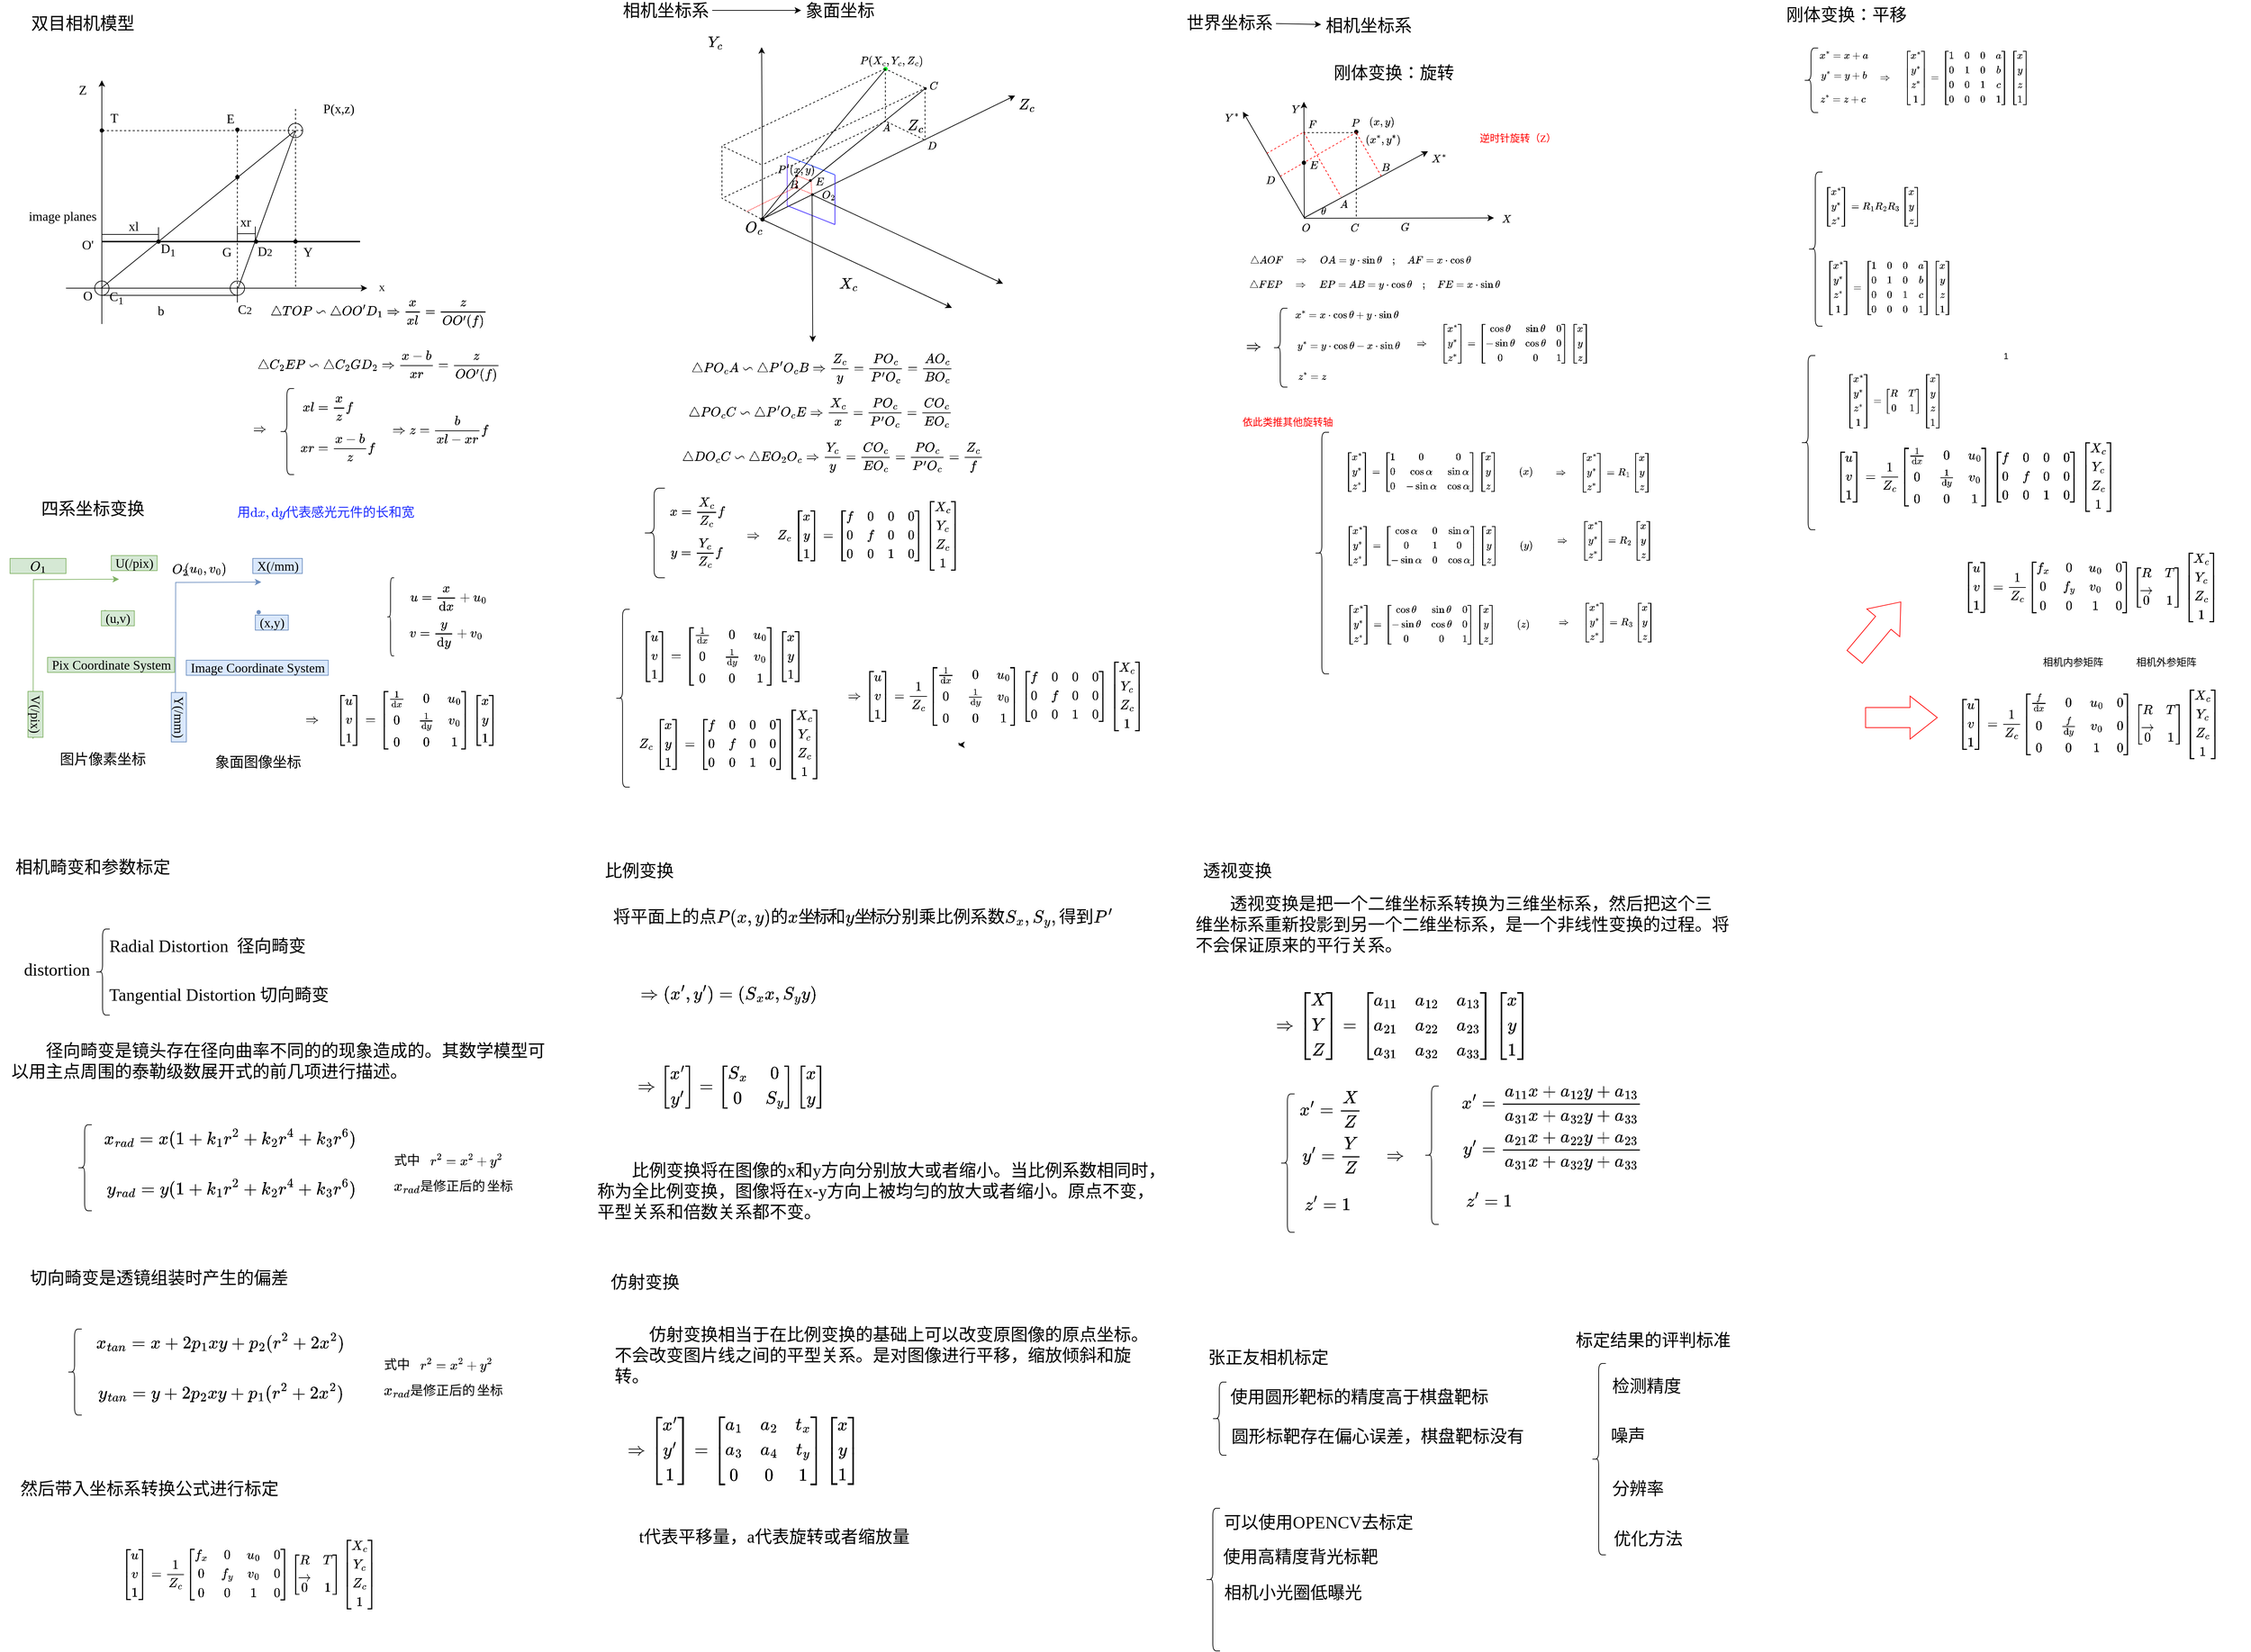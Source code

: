 <mxfile compressed="false" version="16.1.2" type="device">
  <diagram id="2zroeiInaQLpwHe7EyE3" name="第 1 页">
    <mxGraphModel dx="1125" dy="732" grid="1" gridSize="1" guides="1" tooltips="1" connect="1" arrows="1" fold="1" page="1" pageScale="1" pageWidth="827" pageHeight="1169" math="1" shadow="0">
      <root>
        <mxCell id="0" />
        <mxCell id="1" parent="0" />
        <mxCell id="hhjqESy_3-Br2CAi7Zd4-105" value="&lt;p style=&quot;margin: 0px ; padding: 0px ; color: rgb(51 , 51 , 51) ; font-family: &amp;#34;microsoft yahei&amp;#34; , , &amp;#34;arial&amp;#34; , , sans-serif ; font-size: 16px ; text-align: justify ; background-color: rgb(255 , 255 , 255)&quot;&gt;&lt;br&gt;&lt;/p&gt;" style="text;html=1;align=center;verticalAlign=middle;resizable=0;points=[];autosize=1;strokeColor=none;fillColor=none;fontSize=18;fontFamily=Times New Roman;" parent="1" vertex="1">
          <mxGeometry x="778" y="463" width="11" height="27" as="geometry" />
        </mxCell>
        <mxCell id="y9812lJdi0hRiwMvsD5Z-2" value="&lt;div&gt;&lt;br&gt;&lt;/div&gt;&lt;div&gt;&lt;br&gt;&lt;/div&gt;" style="text;html=1;align=center;verticalAlign=middle;resizable=0;points=[];autosize=1;strokeColor=none;fillColor=none;" parent="1" vertex="1">
          <mxGeometry x="845" y="264" width="11" height="33" as="geometry" />
        </mxCell>
        <mxCell id="VFBNxHkXD9lgY4H8Egre-5" value="" style="group" parent="1" vertex="1" connectable="0">
          <mxGeometry x="53" y="38" width="1115" height="433" as="geometry" />
        </mxCell>
        <mxCell id="VFBNxHkXD9lgY4H8Egre-1" value="&lt;font face=&quot;Times New Roman&quot;&gt;&lt;font style=&quot;font-size: 24px&quot;&gt;双目相机&lt;/font&gt;&lt;span style=&quot;font-size: 24px&quot;&gt;模型&lt;/span&gt;&lt;/font&gt;" style="text;html=1;align=center;verticalAlign=middle;resizable=0;points=[];autosize=1;strokeColor=none;fillColor=none;" parent="VFBNxHkXD9lgY4H8Egre-5" vertex="1">
          <mxGeometry x="5" y="2" width="155" height="23" as="geometry" />
        </mxCell>
        <mxCell id="VFBNxHkXD9lgY4H8Egre-4" value="" style="group" parent="VFBNxHkXD9lgY4H8Egre-5" vertex="1" connectable="0">
          <mxGeometry y="92" width="1115" height="341" as="geometry" />
        </mxCell>
        <mxCell id="hhjqESy_3-Br2CAi7Zd4-2" value="&lt;font face=&quot;Times New Roman&quot;&gt;X&lt;/font&gt;" style="text;html=1;align=center;verticalAlign=middle;resizable=0;points=[];autosize=1;strokeColor=none;fillColor=none;strokeWidth=7;" parent="VFBNxHkXD9lgY4H8Egre-4" vertex="1">
          <mxGeometry x="490" y="281" width="20" height="20" as="geometry" />
        </mxCell>
        <mxCell id="VFBNxHkXD9lgY4H8Egre-3" value="" style="group" parent="VFBNxHkXD9lgY4H8Egre-4" vertex="1" connectable="0">
          <mxGeometry width="1115" height="341" as="geometry" />
        </mxCell>
        <mxCell id="fMjs41-44k20XxGrdhR1-7" value="&lt;font face=&quot;Times New Roman&quot; style=&quot;font-size: 18px&quot;&gt;image planes&lt;/font&gt;" style="text;html=1;align=center;verticalAlign=middle;resizable=0;points=[];autosize=1;strokeColor=none;fillColor=none;" parent="VFBNxHkXD9lgY4H8Egre-3" vertex="1">
          <mxGeometry y="181" width="110" height="20" as="geometry" />
        </mxCell>
        <mxCell id="VFBNxHkXD9lgY4H8Egre-2" value="" style="group" parent="VFBNxHkXD9lgY4H8Egre-3" vertex="1" connectable="0">
          <mxGeometry x="60" width="1055" height="341" as="geometry" />
        </mxCell>
        <mxCell id="hhjqESy_3-Br2CAi7Zd4-83" value="" style="ellipse;whiteSpace=wrap;html=1;aspect=fixed;" parent="VFBNxHkXD9lgY4H8Egre-2" vertex="1">
          <mxGeometry x="40" y="281" width="20" height="20" as="geometry" />
        </mxCell>
        <mxCell id="hhjqESy_3-Br2CAi7Zd4-28" value="" style="ellipse;whiteSpace=wrap;html=1;aspect=fixed;" parent="VFBNxHkXD9lgY4H8Egre-2" vertex="1">
          <mxGeometry x="310" y="61" width="20" height="20" as="geometry" />
        </mxCell>
        <mxCell id="fMjs41-44k20XxGrdhR1-13" value="" style="ellipse;whiteSpace=wrap;html=1;aspect=fixed;" parent="VFBNxHkXD9lgY4H8Egre-2" vertex="1">
          <mxGeometry x="229" y="281" width="20" height="20" as="geometry" />
        </mxCell>
        <mxCell id="fMjs41-44k20XxGrdhR1-5" value="" style="endArrow=classic;startArrow=none;html=1;edgeStyle=orthogonalEdgeStyle;" parent="VFBNxHkXD9lgY4H8Egre-2" edge="1">
          <mxGeometry width="50" height="50" relative="1" as="geometry">
            <mxPoint x="50" y="341" as="sourcePoint" />
            <mxPoint x="50" y="1" as="targetPoint" />
          </mxGeometry>
        </mxCell>
        <mxCell id="fMjs41-44k20XxGrdhR1-6" value="" style="line;strokeWidth=2;html=1;" parent="VFBNxHkXD9lgY4H8Egre-2" vertex="1">
          <mxGeometry x="50" y="221" width="360" height="10" as="geometry" />
        </mxCell>
        <mxCell id="fMjs41-44k20XxGrdhR1-17" value="&lt;font face=&quot;Times New Roman&quot; style=&quot;font-size: 18px&quot;&gt;P(x,z)&lt;/font&gt;" style="text;html=1;align=center;verticalAlign=middle;resizable=0;points=[];autosize=1;strokeColor=none;fillColor=none;" parent="VFBNxHkXD9lgY4H8Egre-2" vertex="1">
          <mxGeometry x="350" y="31" width="60" height="20" as="geometry" />
        </mxCell>
        <mxCell id="hhjqESy_3-Br2CAi7Zd4-1" value="&lt;font style=&quot;font-size: 18px;&quot;&gt;Z&lt;/font&gt;" style="text;html=1;align=center;verticalAlign=middle;resizable=0;points=[];autosize=1;strokeColor=none;fillColor=none;strokeWidth=7;fontFamily=Times New Roman;fontSize=18;" parent="VFBNxHkXD9lgY4H8Egre-2" vertex="1">
          <mxGeometry x="8" width="30" height="30" as="geometry" />
        </mxCell>
        <mxCell id="fMjs41-44k20XxGrdhR1-12" value="" style="endArrow=none;startArrow=none;html=1;edgeStyle=orthogonalEdgeStyle;" parent="VFBNxHkXD9lgY4H8Egre-2" source="hhjqESy_3-Br2CAi7Zd4-83" edge="1">
          <mxGeometry width="50" height="50" relative="1" as="geometry">
            <mxPoint x="100" y="291" as="sourcePoint" />
            <mxPoint y="291" as="targetPoint" />
          </mxGeometry>
        </mxCell>
        <mxCell id="fMjs41-44k20XxGrdhR1-14" value="" style="endArrow=none;startArrow=classic;html=1;edgeStyle=orthogonalEdgeStyle;" parent="VFBNxHkXD9lgY4H8Egre-2" edge="1">
          <mxGeometry width="50" height="50" relative="1" as="geometry">
            <mxPoint x="420" y="291" as="sourcePoint" />
            <mxPoint x="90" y="291" as="targetPoint" />
          </mxGeometry>
        </mxCell>
        <mxCell id="hhjqESy_3-Br2CAi7Zd4-27" value="" style="endArrow=none;startArrow=none;html=1;edgeStyle=orthogonalEdgeStyle;" parent="VFBNxHkXD9lgY4H8Egre-2" source="fMjs41-44k20XxGrdhR1-13" edge="1">
          <mxGeometry width="50" height="50" relative="1" as="geometry">
            <mxPoint x="229" y="291" as="sourcePoint" />
            <mxPoint x="120" y="291" as="targetPoint" />
          </mxGeometry>
        </mxCell>
        <mxCell id="hhjqESy_3-Br2CAi7Zd4-31" style="edgeStyle=none;orthogonalLoop=1;jettySize=auto;html=1;fontFamily=Times New Roman;fontSize=18;endArrow=none;endFill=0;dashed=1;startArrow=none;" parent="VFBNxHkXD9lgY4H8Egre-2" source="hhjqESy_3-Br2CAi7Zd4-69" edge="1">
          <mxGeometry relative="1" as="geometry">
            <mxPoint x="320.143" y="291" as="targetPoint" />
            <mxPoint x="320" y="41" as="sourcePoint" />
          </mxGeometry>
        </mxCell>
        <mxCell id="hhjqESy_3-Br2CAi7Zd4-33" style="edgeStyle=none;orthogonalLoop=1;jettySize=auto;html=1;exitX=1;exitY=0.5;exitDx=0;exitDy=0;dashed=1;fontFamily=Times New Roman;fontSize=18;endArrow=none;endFill=0;" parent="VFBNxHkXD9lgY4H8Egre-2" source="hhjqESy_3-Br2CAi7Zd4-28" edge="1">
          <mxGeometry relative="1" as="geometry">
            <mxPoint x="50" y="71.286" as="targetPoint" />
          </mxGeometry>
        </mxCell>
        <mxCell id="hhjqESy_3-Br2CAi7Zd4-34" style="edgeStyle=none;orthogonalLoop=1;jettySize=auto;html=1;fontFamily=Times New Roman;fontSize=18;endArrow=none;endFill=0;" parent="VFBNxHkXD9lgY4H8Egre-2" edge="1">
          <mxGeometry relative="1" as="geometry">
            <mxPoint x="240" y="291" as="targetPoint" />
            <mxPoint x="320" y="71" as="sourcePoint" />
          </mxGeometry>
        </mxCell>
        <mxCell id="hhjqESy_3-Br2CAi7Zd4-35" value="C&lt;sub&gt;1&lt;/sub&gt;" style="text;html=1;align=center;verticalAlign=middle;resizable=0;points=[];autosize=1;strokeColor=none;fillColor=none;fontSize=18;fontFamily=Times New Roman;" parent="VFBNxHkXD9lgY4H8Egre-2" vertex="1">
          <mxGeometry x="50" y="290" width="40" height="30" as="geometry" />
        </mxCell>
        <mxCell id="hhjqESy_3-Br2CAi7Zd4-36" value="C&lt;span style=&quot;font-size: 15px&quot;&gt;2&lt;/span&gt;" style="text;html=1;align=center;verticalAlign=middle;resizable=0;points=[];autosize=1;strokeColor=none;fillColor=none;fontSize=18;fontFamily=Times New Roman;" parent="VFBNxHkXD9lgY4H8Egre-2" vertex="1">
          <mxGeometry x="229" y="306" width="40" height="30" as="geometry" />
        </mxCell>
        <mxCell id="hhjqESy_3-Br2CAi7Zd4-38" style="edgeStyle=none;orthogonalLoop=1;jettySize=auto;html=1;fontFamily=Times New Roman;fontSize=18;endArrow=none;endFill=0;dashed=1;" parent="VFBNxHkXD9lgY4H8Egre-2" edge="1">
          <mxGeometry relative="1" as="geometry">
            <mxPoint x="239" y="71" as="targetPoint" />
            <mxPoint x="239" y="291" as="sourcePoint" />
          </mxGeometry>
        </mxCell>
        <mxCell id="hhjqESy_3-Br2CAi7Zd4-44" value="O" style="text;html=1;align=center;verticalAlign=middle;resizable=0;points=[];autosize=1;strokeColor=none;fillColor=none;fontSize=18;fontFamily=Times New Roman;" parent="VFBNxHkXD9lgY4H8Egre-2" vertex="1">
          <mxGeometry x="15" y="287" width="30" height="30" as="geometry" />
        </mxCell>
        <mxCell id="hhjqESy_3-Br2CAi7Zd4-45" value="O&#39;" style="text;html=1;align=center;verticalAlign=middle;resizable=0;points=[];autosize=1;strokeColor=none;fillColor=none;fontSize=18;fontFamily=Times New Roman;" parent="VFBNxHkXD9lgY4H8Egre-2" vertex="1">
          <mxGeometry x="15" y="216" width="30" height="30" as="geometry" />
        </mxCell>
        <mxCell id="hhjqESy_3-Br2CAi7Zd4-46" value="" style="shape=crossbar;whiteSpace=wrap;html=1;fontFamily=Times New Roman;fontSize=18;strokeWidth=1;" parent="VFBNxHkXD9lgY4H8Egre-2" vertex="1">
          <mxGeometry x="50" y="291" width="189" height="20" as="geometry" />
        </mxCell>
        <mxCell id="hhjqESy_3-Br2CAi7Zd4-49" value="b" style="text;html=1;align=center;verticalAlign=middle;resizable=0;points=[];autosize=1;strokeColor=none;fillColor=none;fontSize=18;fontFamily=Times New Roman;" parent="VFBNxHkXD9lgY4H8Egre-2" vertex="1">
          <mxGeometry x="122" y="308" width="20" height="30" as="geometry" />
        </mxCell>
        <mxCell id="hhjqESy_3-Br2CAi7Zd4-54" style="edgeStyle=none;orthogonalLoop=1;jettySize=auto;html=1;exitX=1;exitY=1;exitDx=0;exitDy=0;exitPerimeter=0;dashed=1;fontFamily=Times New Roman;fontSize=18;endArrow=none;endFill=0;" parent="VFBNxHkXD9lgY4H8Egre-2" source="hhjqESy_3-Br2CAi7Zd4-50" target="fMjs41-44k20XxGrdhR1-6" edge="1">
          <mxGeometry relative="1" as="geometry" />
        </mxCell>
        <mxCell id="hhjqESy_3-Br2CAi7Zd4-56" style="edgeStyle=none;rounded=0;orthogonalLoop=1;jettySize=auto;html=1;dashed=1;fontFamily=Times New Roman;fontSize=18;endArrow=none;endFill=0;entryX=1;entryY=0.5;entryDx=0;entryDy=0;entryPerimeter=0;" parent="VFBNxHkXD9lgY4H8Egre-2" source="hhjqESy_3-Br2CAi7Zd4-50" target="hhjqESy_3-Br2CAi7Zd4-50" edge="1">
          <mxGeometry relative="1" as="geometry">
            <mxPoint x="180" y="211" as="targetPoint" />
          </mxGeometry>
        </mxCell>
        <mxCell id="hhjqESy_3-Br2CAi7Zd4-50" value="" style="shape=crossbar;whiteSpace=wrap;html=1;fontFamily=Times New Roman;fontSize=18;strokeWidth=1;" parent="VFBNxHkXD9lgY4H8Egre-2" vertex="1">
          <mxGeometry x="50" y="206" width="79" height="20" as="geometry" />
        </mxCell>
        <mxCell id="hhjqESy_3-Br2CAi7Zd4-55" style="edgeStyle=none;orthogonalLoop=1;jettySize=auto;html=1;entryX=1.003;entryY=0.597;entryDx=0;entryDy=0;entryPerimeter=0;dashed=1;fontFamily=Times New Roman;fontSize=18;endArrow=none;endFill=0;" parent="VFBNxHkXD9lgY4H8Egre-2" source="hhjqESy_3-Br2CAi7Zd4-50" target="hhjqESy_3-Br2CAi7Zd4-50" edge="1">
          <mxGeometry relative="1" as="geometry" />
        </mxCell>
        <mxCell id="hhjqESy_3-Br2CAi7Zd4-57" value="xl" style="text;html=1;align=center;verticalAlign=middle;resizable=0;points=[];autosize=1;strokeColor=none;fillColor=none;fontSize=18;fontFamily=Times New Roman;" parent="VFBNxHkXD9lgY4H8Egre-2" vertex="1">
          <mxGeometry x="81" y="191" width="25" height="27" as="geometry" />
        </mxCell>
        <mxCell id="hhjqESy_3-Br2CAi7Zd4-58" value="" style="shape=crossbar;whiteSpace=wrap;html=1;rounded=1;fontFamily=Times New Roman;fontSize=18;strokeWidth=1;" parent="VFBNxHkXD9lgY4H8Egre-2" vertex="1">
          <mxGeometry x="239" y="205" width="25" height="20" as="geometry" />
        </mxCell>
        <mxCell id="hhjqESy_3-Br2CAi7Zd4-59" value="xr" style="text;html=1;align=center;verticalAlign=middle;resizable=0;points=[];autosize=1;strokeColor=none;fillColor=none;fontSize=18;fontFamily=Times New Roman;" parent="VFBNxHkXD9lgY4H8Egre-2" vertex="1">
          <mxGeometry x="237" y="185" width="26" height="27" as="geometry" />
        </mxCell>
        <mxCell id="hhjqESy_3-Br2CAi7Zd4-63" value="" style="shape=waypoint;sketch=0;fillStyle=solid;size=6;pointerEvents=1;points=[];fillColor=none;resizable=0;rotatable=0;perimeter=centerPerimeter;snapToPoint=1;fontFamily=Times New Roman;fontSize=18;strokeWidth=1;" parent="VFBNxHkXD9lgY4H8Egre-2" vertex="1">
          <mxGeometry x="245" y="206" width="40" height="40" as="geometry" />
        </mxCell>
        <mxCell id="hhjqESy_3-Br2CAi7Zd4-64" value="" style="shape=waypoint;sketch=0;fillStyle=solid;size=6;pointerEvents=1;points=[];fillColor=none;resizable=0;rotatable=0;perimeter=centerPerimeter;snapToPoint=1;fontFamily=Times New Roman;fontSize=18;strokeWidth=1;" parent="VFBNxHkXD9lgY4H8Egre-2" vertex="1">
          <mxGeometry x="219" y="50" width="40" height="40" as="geometry" />
        </mxCell>
        <mxCell id="hhjqESy_3-Br2CAi7Zd4-65" value="" style="shape=waypoint;sketch=0;fillStyle=solid;size=6;pointerEvents=1;points=[];fillColor=none;resizable=0;rotatable=0;perimeter=centerPerimeter;snapToPoint=1;fontFamily=Times New Roman;fontSize=18;strokeWidth=1;" parent="VFBNxHkXD9lgY4H8Egre-2" vertex="1">
          <mxGeometry x="219" y="116" width="40" height="40" as="geometry" />
        </mxCell>
        <mxCell id="hhjqESy_3-Br2CAi7Zd4-69" value="" style="shape=waypoint;sketch=0;fillStyle=solid;size=6;pointerEvents=1;points=[];fillColor=none;resizable=0;rotatable=0;perimeter=centerPerimeter;snapToPoint=1;fontFamily=Times New Roman;fontSize=18;strokeWidth=1;" parent="VFBNxHkXD9lgY4H8Egre-2" vertex="1">
          <mxGeometry x="300" y="206" width="40" height="40" as="geometry" />
        </mxCell>
        <mxCell id="hhjqESy_3-Br2CAi7Zd4-70" value="" style="edgeStyle=none;orthogonalLoop=1;jettySize=auto;html=1;fontFamily=Times New Roman;fontSize=18;endArrow=none;endFill=0;dashed=1;" parent="VFBNxHkXD9lgY4H8Egre-2" target="hhjqESy_3-Br2CAi7Zd4-69" edge="1">
          <mxGeometry relative="1" as="geometry">
            <mxPoint x="320.143" y="291" as="targetPoint" />
            <mxPoint x="320" y="41" as="sourcePoint" />
          </mxGeometry>
        </mxCell>
        <mxCell id="hhjqESy_3-Br2CAi7Zd4-71" value="" style="shape=waypoint;sketch=0;fillStyle=solid;size=6;pointerEvents=1;points=[];fillColor=none;resizable=0;rotatable=0;perimeter=centerPerimeter;snapToPoint=1;fontFamily=Times New Roman;fontSize=18;strokeWidth=1;" parent="VFBNxHkXD9lgY4H8Egre-2" vertex="1">
          <mxGeometry x="30" y="51" width="40" height="40" as="geometry" />
        </mxCell>
        <mxCell id="hhjqESy_3-Br2CAi7Zd4-72" value="T" style="text;html=1;align=center;verticalAlign=middle;resizable=0;points=[];autosize=1;strokeColor=none;fillColor=none;fontSize=18;fontFamily=Times New Roman;" parent="VFBNxHkXD9lgY4H8Egre-2" vertex="1">
          <mxGeometry x="56" y="40" width="22" height="27" as="geometry" />
        </mxCell>
        <mxCell id="hhjqESy_3-Br2CAi7Zd4-73" value="E" style="text;html=1;align=center;verticalAlign=middle;resizable=0;points=[];autosize=1;strokeColor=none;fillColor=none;fontSize=18;fontFamily=Times New Roman;" parent="VFBNxHkXD9lgY4H8Egre-2" vertex="1">
          <mxGeometry x="218" y="41" width="22" height="27" as="geometry" />
        </mxCell>
        <mxCell id="hhjqESy_3-Br2CAi7Zd4-74" value="D&lt;sub&gt;1&lt;/sub&gt;" style="text;html=1;align=center;verticalAlign=middle;resizable=0;points=[];autosize=1;strokeColor=none;fillColor=none;fontSize=18;fontFamily=Times New Roman;" parent="VFBNxHkXD9lgY4H8Egre-2" vertex="1">
          <mxGeometry x="126" y="221" width="32" height="33" as="geometry" />
        </mxCell>
        <mxCell id="hhjqESy_3-Br2CAi7Zd4-76" value="D&lt;span style=&quot;font-size: 15px&quot;&gt;2&lt;/span&gt;" style="text;html=1;align=center;verticalAlign=middle;resizable=0;points=[];autosize=1;strokeColor=none;fillColor=none;fontSize=18;fontFamily=Times New Roman;" parent="VFBNxHkXD9lgY4H8Egre-2" vertex="1">
          <mxGeometry x="261" y="226" width="32" height="28" as="geometry" />
        </mxCell>
        <mxCell id="hhjqESy_3-Br2CAi7Zd4-77" value="Y" style="text;html=1;align=center;verticalAlign=middle;resizable=0;points=[];autosize=1;strokeColor=none;fillColor=none;fontSize=18;fontFamily=Times New Roman;" parent="VFBNxHkXD9lgY4H8Egre-2" vertex="1">
          <mxGeometry x="325" y="227" width="24" height="27" as="geometry" />
        </mxCell>
        <mxCell id="hhjqESy_3-Br2CAi7Zd4-84" value="" style="endArrow=none;startArrow=none;html=1;edgeStyle=orthogonalEdgeStyle;" parent="VFBNxHkXD9lgY4H8Egre-2" edge="1">
          <mxGeometry width="50" height="50" relative="1" as="geometry">
            <mxPoint x="100" y="291" as="sourcePoint" />
            <mxPoint x="35" y="291" as="targetPoint" />
          </mxGeometry>
        </mxCell>
        <mxCell id="hhjqESy_3-Br2CAi7Zd4-86" style="edgeStyle=none;rounded=0;orthogonalLoop=1;jettySize=auto;html=1;fontFamily=Times New Roman;fontSize=18;endArrow=none;endFill=0;startArrow=none;" parent="VFBNxHkXD9lgY4H8Egre-2" source="hhjqESy_3-Br2CAi7Zd4-62" edge="1">
          <mxGeometry relative="1" as="geometry">
            <mxPoint x="320" y="71" as="targetPoint" />
            <mxPoint x="49" y="291" as="sourcePoint" />
          </mxGeometry>
        </mxCell>
        <mxCell id="hhjqESy_3-Br2CAi7Zd4-62" value="" style="shape=waypoint;sketch=0;fillStyle=solid;size=6;pointerEvents=1;points=[];fillColor=none;resizable=0;rotatable=0;perimeter=centerPerimeter;snapToPoint=1;fontFamily=Times New Roman;fontSize=18;strokeWidth=1;" parent="VFBNxHkXD9lgY4H8Egre-2" vertex="1">
          <mxGeometry x="109" y="206" width="40" height="40" as="geometry" />
        </mxCell>
        <mxCell id="hhjqESy_3-Br2CAi7Zd4-87" value="" style="edgeStyle=none;rounded=0;orthogonalLoop=1;jettySize=auto;html=1;fontFamily=Times New Roman;fontSize=18;endArrow=none;endFill=0;" parent="VFBNxHkXD9lgY4H8Egre-2" target="hhjqESy_3-Br2CAi7Zd4-62" edge="1">
          <mxGeometry relative="1" as="geometry">
            <mxPoint x="320" y="71" as="targetPoint" />
            <mxPoint x="49" y="291" as="sourcePoint" />
          </mxGeometry>
        </mxCell>
        <mxCell id="hhjqESy_3-Br2CAi7Zd4-96" value="G" style="text;html=1;align=center;verticalAlign=middle;resizable=0;points=[];autosize=1;strokeColor=none;fillColor=none;fontSize=18;fontFamily=Times New Roman;" parent="VFBNxHkXD9lgY4H8Egre-2" vertex="1">
          <mxGeometry x="212" y="227" width="24" height="27" as="geometry" />
        </mxCell>
        <mxCell id="hhjqESy_3-Br2CAi7Zd4-95" value="$$\triangle C_2EP \backsim \triangle C_2GD_2 \Rightarrow \frac{x-b}{xr} = \frac{z}{OO&#39;(f)}$$" style="text;html=1;align=center;verticalAlign=middle;resizable=0;points=[];autosize=1;strokeColor=none;fillColor=none;fontSize=18;fontFamily=Times New Roman;" parent="1" vertex="1">
          <mxGeometry x="189" y="515" width="719" height="27" as="geometry" />
        </mxCell>
        <mxCell id="hhjqESy_3-Br2CAi7Zd4-89" value="$$\triangle TOP \backsim \triangle OO&#39;D_1 \Rightarrow \frac{x}{xl} = \frac{z}{OO&#39;(f)}$$" style="text;html=1;align=center;verticalAlign=middle;resizable=0;points=[];autosize=1;strokeColor=none;fillColor=none;fontSize=18;fontFamily=Times New Roman;" parent="1" vertex="1">
          <mxGeometry x="213" y="443" width="671" height="27" as="geometry" />
        </mxCell>
        <mxCell id="y9812lJdi0hRiwMvsD5Z-6" value="" style="group" parent="1" vertex="1" connectable="0">
          <mxGeometry x="313" y="561" width="272" height="120" as="geometry" />
        </mxCell>
        <mxCell id="hhjqESy_3-Br2CAi7Zd4-97" value="$$\Rightarrow $$" style="text;html=1;align=center;verticalAlign=middle;resizable=0;points=[];autosize=1;strokeColor=none;fillColor=none;fontSize=18;fontFamily=Times New Roman;" parent="y9812lJdi0hRiwMvsD5Z-6" vertex="1">
          <mxGeometry y="42" width="139" height="27" as="geometry" />
        </mxCell>
        <mxCell id="y9812lJdi0hRiwMvsD5Z-5" value="" style="group" parent="y9812lJdi0hRiwMvsD5Z-6" vertex="1" connectable="0">
          <mxGeometry x="79" width="193" height="120" as="geometry" />
        </mxCell>
        <mxCell id="hhjqESy_3-Br2CAi7Zd4-107" value="" style="shape=curlyBracket;whiteSpace=wrap;html=1;rounded=1;fontFamily=Times New Roman;fontSize=18;strokeWidth=1;" parent="y9812lJdi0hRiwMvsD5Z-5" vertex="1">
          <mxGeometry x="19" width="20" height="120" as="geometry" />
        </mxCell>
        <mxCell id="hhjqESy_3-Br2CAi7Zd4-109" value="$$xl = \frac{x}{z}f$$" style="text;html=1;align=center;verticalAlign=middle;resizable=0;points=[];autosize=1;strokeColor=none;fillColor=none;fontSize=18;fontFamily=Times New Roman;" parent="y9812lJdi0hRiwMvsD5Z-5" vertex="1">
          <mxGeometry y="13" width="171" height="27" as="geometry" />
        </mxCell>
        <mxCell id="hhjqESy_3-Br2CAi7Zd4-110" value="$$xr = \frac{x-b}{z}f$$" style="text;html=1;align=center;verticalAlign=middle;resizable=0;points=[];autosize=1;strokeColor=none;fillColor=none;fontSize=18;fontFamily=Times New Roman;" parent="y9812lJdi0hRiwMvsD5Z-5" vertex="1">
          <mxGeometry x="6" y="68" width="187" height="27" as="geometry" />
        </mxCell>
        <mxCell id="hhjqESy_3-Br2CAi7Zd4-112" value="$$\Rightarrow z = \frac{b}{xl-xr}f$$" style="text;html=1;align=center;verticalAlign=middle;resizable=0;points=[];autosize=1;strokeColor=none;fillColor=none;fontSize=18;fontFamily=Times New Roman;" parent="1" vertex="1">
          <mxGeometry x="493" y="604" width="283" height="27" as="geometry" />
        </mxCell>
        <mxCell id="VFBNxHkXD9lgY4H8Egre-50" value="&lt;font face=&quot;Times New Roman&quot;&gt;&lt;span style=&quot;font-size: 24px&quot;&gt;相机坐标系&lt;/span&gt;&lt;/font&gt;" style="text;html=1;align=center;verticalAlign=middle;resizable=0;points=[];autosize=1;strokeColor=none;fillColor=none;" parent="1" vertex="1">
          <mxGeometry x="883" y="22" width="131" height="23" as="geometry" />
        </mxCell>
        <mxCell id="VFBNxHkXD9lgY4H8Egre-51" value="&lt;font face=&quot;Times New Roman&quot;&gt;&lt;span style=&quot;font-size: 24px&quot;&gt;象面坐标&lt;/span&gt;&lt;/font&gt;" style="text;html=1;align=center;verticalAlign=middle;resizable=0;points=[];autosize=1;strokeColor=none;fillColor=none;" parent="1" vertex="1">
          <mxGeometry x="1138" y="22" width="107" height="23" as="geometry" />
        </mxCell>
        <mxCell id="VFBNxHkXD9lgY4H8Egre-52" style="edgeStyle=orthogonalEdgeStyle;rounded=0;orthogonalLoop=1;jettySize=auto;html=1;" parent="1" source="VFBNxHkXD9lgY4H8Egre-50" target="VFBNxHkXD9lgY4H8Egre-51" edge="1">
          <mxGeometry x="883" y="22" as="geometry" />
        </mxCell>
        <mxCell id="VFBNxHkXD9lgY4H8Egre-162" value="" style="group" parent="1" vertex="1" connectable="0">
          <mxGeometry x="977" y="68" width="510" height="357" as="geometry" />
        </mxCell>
        <mxCell id="VFBNxHkXD9lgY4H8Egre-66" value="" style="group" parent="VFBNxHkXD9lgY4H8Egre-162" vertex="1" connectable="0">
          <mxGeometry x="105.938" y="16.866" width="260.625" height="332.638" as="geometry" />
        </mxCell>
        <mxCell id="VFBNxHkXD9lgY4H8Egre-61" style="edgeStyle=none;rounded=0;orthogonalLoop=1;jettySize=auto;html=1;exitX=0.997;exitY=0.546;exitDx=0;exitDy=0;exitPerimeter=0;" parent="VFBNxHkXD9lgY4H8Egre-66" edge="1">
          <mxGeometry relative="1" as="geometry">
            <mxPoint x="0.506" y="239.895" as="sourcePoint" />
            <mxPoint x="353.438" y="67.465" as="targetPoint" />
          </mxGeometry>
        </mxCell>
        <mxCell id="VFBNxHkXD9lgY4H8Egre-62" style="edgeStyle=none;rounded=0;orthogonalLoop=1;jettySize=auto;html=1;entryX=0.502;entryY=0.424;entryDx=0;entryDy=0;entryPerimeter=0;startArrow=none;" parent="VFBNxHkXD9lgY4H8Egre-66" source="VFBNxHkXD9lgY4H8Egre-110" edge="1">
          <mxGeometry relative="1" as="geometry">
            <mxPoint x="-0.938" y="330.764" as="sourcePoint" />
            <mxPoint as="targetPoint" />
          </mxGeometry>
        </mxCell>
        <mxCell id="VFBNxHkXD9lgY4H8Egre-63" style="edgeStyle=none;rounded=0;orthogonalLoop=1;jettySize=auto;html=1;exitX=0;exitY=0;exitDx=0;exitDy=78.393;exitPerimeter=0;" parent="VFBNxHkXD9lgY4H8Egre-66" edge="1">
          <mxGeometry relative="1" as="geometry">
            <mxPoint y="239.877" as="sourcePoint" />
            <mxPoint x="265.312" y="363.559" as="targetPoint" />
          </mxGeometry>
        </mxCell>
        <mxCell id="VFBNxHkXD9lgY4H8Egre-70" value="&lt;font style=&quot;font-size: 18px&quot;&gt;$$Z_c$$&lt;/font&gt;" style="text;html=1;align=center;verticalAlign=middle;resizable=0;points=[];autosize=1;strokeColor=none;fillColor=none;" parent="VFBNxHkXD9lgY4H8Egre-66" vertex="1">
          <mxGeometry x="173.438" y="99.323" width="81" height="21" as="geometry" />
        </mxCell>
        <mxCell id="VFBNxHkXD9lgY4H8Egre-84" value="" style="group" parent="VFBNxHkXD9lgY4H8Egre-66" vertex="1" connectable="0">
          <mxGeometry x="35.625" y="151.795" width="66.562" height="95.575" as="geometry" />
        </mxCell>
        <mxCell id="VFBNxHkXD9lgY4H8Egre-77" style="edgeStyle=none;rounded=0;orthogonalLoop=1;jettySize=auto;html=1;exitX=0;exitY=0;exitDx=0;exitDy=78.393;exitPerimeter=0;entryX=0;entryY=0;entryDx=0;entryDy=21.607;entryPerimeter=0;endArrow=none;endFill=0;strokeColor=#6A45FF;" parent="VFBNxHkXD9lgY4H8Egre-84" edge="1">
          <mxGeometry relative="1" as="geometry">
            <mxPoint y="69.232" as="sourcePoint" />
            <mxPoint as="targetPoint" />
          </mxGeometry>
        </mxCell>
        <mxCell id="VFBNxHkXD9lgY4H8Egre-78" style="edgeStyle=none;rounded=0;orthogonalLoop=1;jettySize=auto;html=1;exitX=0;exitY=0;exitDx=0;exitDy=78.393;exitPerimeter=0;entryX=0.5;entryY=1;entryDx=0;entryDy=0;entryPerimeter=0;endArrow=none;endFill=0;strokeColor=#3E29FF;" parent="VFBNxHkXD9lgY4H8Egre-84" edge="1">
          <mxGeometry relative="1" as="geometry">
            <mxPoint y="69.232" as="sourcePoint" />
            <mxPoint x="66.562" y="95.575" as="targetPoint" />
          </mxGeometry>
        </mxCell>
        <mxCell id="VFBNxHkXD9lgY4H8Egre-79" style="edgeStyle=none;rounded=0;orthogonalLoop=1;jettySize=auto;html=1;exitX=0;exitY=0;exitDx=0;exitDy=21.607;exitPerimeter=0;entryX=0.498;entryY=0.43;entryDx=0;entryDy=0;entryPerimeter=0;endArrow=none;endFill=0;strokeColor=#2643FF;" parent="VFBNxHkXD9lgY4H8Egre-84" edge="1">
          <mxGeometry relative="1" as="geometry">
            <mxPoint as="sourcePoint" />
            <mxPoint x="66.296" y="26.082" as="targetPoint" />
          </mxGeometry>
        </mxCell>
        <mxCell id="VFBNxHkXD9lgY4H8Egre-80" style="edgeStyle=none;rounded=0;orthogonalLoop=1;jettySize=auto;html=1;exitX=0.5;exitY=1;exitDx=0;exitDy=0;exitPerimeter=0;endArrow=none;endFill=0;strokeColor=#351FFF;" parent="VFBNxHkXD9lgY4H8Egre-84" edge="1">
          <mxGeometry relative="1" as="geometry">
            <mxPoint x="66.562" y="95.575" as="sourcePoint" />
            <mxPoint x="66.562" y="26.082" as="targetPoint" />
          </mxGeometry>
        </mxCell>
        <mxCell id="VFBNxHkXD9lgY4H8Egre-87" value="" style="shape=waypoint;sketch=0;fillStyle=solid;size=6;pointerEvents=1;points=[];fillColor=none;resizable=0;rotatable=0;perimeter=centerPerimeter;snapToPoint=1;strokeColor=#14FF2C;strokeWidth=1;" parent="VFBNxHkXD9lgY4H8Egre-66" vertex="1">
          <mxGeometry x="152.812" y="10.307" width="40" height="40" as="geometry" />
        </mxCell>
        <mxCell id="VFBNxHkXD9lgY4H8Egre-92" style="edgeStyle=none;rounded=0;orthogonalLoop=1;jettySize=auto;html=1;exitX=0.5;exitY=0;exitDx=0;exitDy=0;exitPerimeter=0;endArrow=none;endFill=0;strokeColor=#6A45FF;" parent="VFBNxHkXD9lgY4H8Egre-66" edge="1">
          <mxGeometry relative="1" as="geometry">
            <mxPoint x="172.031" y="29.984" as="sourcePoint" />
            <mxPoint x="172.031" y="29.984" as="targetPoint" />
          </mxGeometry>
        </mxCell>
        <mxCell id="VFBNxHkXD9lgY4H8Egre-104" value="" style="group" parent="VFBNxHkXD9lgY4H8Egre-66" vertex="1" connectable="0">
          <mxGeometry x="-55.312" y="29.984" width="283.125" height="185.528" as="geometry" />
        </mxCell>
        <mxCell id="VFBNxHkXD9lgY4H8Egre-89" style="edgeStyle=none;rounded=0;orthogonalLoop=1;jettySize=auto;html=1;exitX=0.5;exitY=0;exitDx=0;exitDy=0;exitPerimeter=0;endArrow=none;endFill=0;strokeColor=#000000;dashed=1;" parent="VFBNxHkXD9lgY4H8Egre-104" edge="1">
          <mxGeometry relative="1" as="geometry">
            <mxPoint x="227.344" y="0.001" as="sourcePoint" />
            <mxPoint y="107.756" as="targetPoint" />
          </mxGeometry>
        </mxCell>
        <mxCell id="VFBNxHkXD9lgY4H8Egre-91" style="edgeStyle=none;rounded=0;orthogonalLoop=1;jettySize=auto;html=1;exitX=0;exitY=0;exitDx=119.0;exitDy=28.569;exitPerimeter=0;entryX=0;entryY=0;entryDx=119.0;entryDy=106.431;entryPerimeter=0;endArrow=none;endFill=0;strokeColor=#000000;dashed=1;" parent="VFBNxHkXD9lgY4H8Egre-104" edge="1">
          <mxGeometry relative="1" as="geometry">
            <mxPoint x="283.125" y="26.77" as="sourcePoint" />
            <mxPoint x="283.125" y="99.727" as="targetPoint" />
          </mxGeometry>
        </mxCell>
        <mxCell id="VFBNxHkXD9lgY4H8Egre-93" style="edgeStyle=none;rounded=0;orthogonalLoop=1;jettySize=auto;html=1;exitX=0;exitY=0;exitDx=119.0;exitDy=28.569;exitPerimeter=0;entryX=0.5;entryY=0;entryDx=0;entryDy=0;entryPerimeter=0;endArrow=none;endFill=0;strokeColor=#000000;dashed=1;" parent="VFBNxHkXD9lgY4H8Egre-104" edge="1">
          <mxGeometry relative="1" as="geometry">
            <mxPoint x="283.125" y="26.77" as="sourcePoint" />
            <mxPoint x="227.344" y="0.001" as="targetPoint" />
          </mxGeometry>
        </mxCell>
        <mxCell id="VFBNxHkXD9lgY4H8Egre-96" style="edgeStyle=none;rounded=0;orthogonalLoop=1;jettySize=auto;html=1;exitX=0.5;exitY=1;exitDx=0;exitDy=0;exitPerimeter=0;endArrow=none;endFill=0;strokeColor=#000000;dashed=1;" parent="VFBNxHkXD9lgY4H8Egre-104" edge="1">
          <mxGeometry relative="1" as="geometry">
            <mxPoint x="281.719" y="98.921" as="sourcePoint" />
            <mxPoint x="227.812" y="73.087" as="targetPoint" />
          </mxGeometry>
        </mxCell>
        <mxCell id="VFBNxHkXD9lgY4H8Egre-98" style="edgeStyle=none;rounded=0;orthogonalLoop=1;jettySize=auto;html=1;exitX=0;exitY=0;exitDx=119.0;exitDy=28.569;exitPerimeter=0;entryX=0;entryY=0;entryDx=119.0;entryDy=106.431;entryPerimeter=0;endArrow=none;endFill=0;strokeColor=#000000;dashed=1;" parent="VFBNxHkXD9lgY4H8Egre-104" edge="1">
          <mxGeometry relative="1" as="geometry">
            <mxPoint x="227.812" as="sourcePoint" />
            <mxPoint x="227.812" y="72.957" as="targetPoint" />
          </mxGeometry>
        </mxCell>
        <mxCell id="VFBNxHkXD9lgY4H8Egre-99" style="edgeStyle=none;rounded=0;orthogonalLoop=1;jettySize=auto;html=1;exitX=0.5;exitY=0;exitDx=0;exitDy=0;exitPerimeter=0;endArrow=none;endFill=0;strokeColor=#000000;dashed=1;" parent="VFBNxHkXD9lgY4H8Egre-104" edge="1">
          <mxGeometry relative="1" as="geometry">
            <mxPoint x="228.75" y="73.087" as="sourcePoint" />
            <mxPoint y="180.843" as="targetPoint" />
          </mxGeometry>
        </mxCell>
        <mxCell id="VFBNxHkXD9lgY4H8Egre-148" value="&lt;span style=&quot;font-size: 13px&quot;&gt;$$O_2$$&lt;/span&gt;" style="text;html=1;align=center;verticalAlign=middle;resizable=0;points=[];autosize=1;strokeColor=none;fillColor=none;" parent="VFBNxHkXD9lgY4H8Egre-104" vertex="1">
          <mxGeometry x="116.25" y="166.788" width="65" height="19" as="geometry" />
        </mxCell>
        <mxCell id="VFBNxHkXD9lgY4H8Egre-149" value="&lt;span style=&quot;font-size: 13px&quot;&gt;$$P&#39;(x,y)$$&lt;/span&gt;" style="text;html=1;align=center;verticalAlign=middle;resizable=0;points=[];autosize=1;strokeColor=none;fillColor=none;" parent="VFBNxHkXD9lgY4H8Egre-104" vertex="1">
          <mxGeometry x="65.625" y="131.182" width="76" height="19" as="geometry" />
        </mxCell>
        <mxCell id="VFBNxHkXD9lgY4H8Egre-150" value="&lt;span style=&quot;font-size: 13px&quot;&gt;$$E$$&lt;/span&gt;" style="text;html=1;align=center;verticalAlign=middle;resizable=0;points=[];autosize=1;strokeColor=none;fillColor=none;" parent="VFBNxHkXD9lgY4H8Egre-104" vertex="1">
          <mxGeometry x="110.625" y="148.985" width="49" height="19" as="geometry" />
        </mxCell>
        <mxCell id="VFBNxHkXD9lgY4H8Egre-152" value="&lt;span style=&quot;font-size: 13px&quot;&gt;$$B$$&lt;/span&gt;" style="text;html=1;align=center;verticalAlign=middle;resizable=0;points=[];autosize=1;strokeColor=none;fillColor=none;" parent="VFBNxHkXD9lgY4H8Egre-104" vertex="1">
          <mxGeometry x="75.0" y="152.733" width="49" height="19" as="geometry" />
        </mxCell>
        <mxCell id="VFBNxHkXD9lgY4H8Egre-105" style="edgeStyle=none;rounded=0;orthogonalLoop=1;jettySize=auto;html=1;exitX=0;exitY=0;exitDx=0;exitDy=78.393;exitPerimeter=0;" parent="VFBNxHkXD9lgY4H8Egre-66" edge="1">
          <mxGeometry relative="1" as="geometry">
            <mxPoint x="71.25" y="206.144" as="sourcePoint" />
            <mxPoint x="336.562" y="329.827" as="targetPoint" />
          </mxGeometry>
        </mxCell>
        <mxCell id="VFBNxHkXD9lgY4H8Egre-106" style="edgeStyle=none;rounded=0;orthogonalLoop=1;jettySize=auto;html=1;startArrow=none;" parent="VFBNxHkXD9lgY4H8Egre-66" edge="1">
          <mxGeometry relative="1" as="geometry">
            <mxPoint x="70.312" y="205.205" as="sourcePoint" />
            <mxPoint x="71.25" y="411.346" as="targetPoint" />
          </mxGeometry>
        </mxCell>
        <mxCell id="VFBNxHkXD9lgY4H8Egre-109" style="edgeStyle=none;rounded=0;orthogonalLoop=1;jettySize=auto;html=1;endArrow=none;endFill=0;strokeColor=#000000;startArrow=none;" parent="VFBNxHkXD9lgY4H8Egre-66" edge="1">
          <mxGeometry relative="1" as="geometry">
            <mxPoint x="0.938" y="238.937" as="targetPoint" />
            <mxPoint x="48.75" y="178.969" as="sourcePoint" />
          </mxGeometry>
        </mxCell>
        <mxCell id="VFBNxHkXD9lgY4H8Egre-110" value="" style="shape=waypoint;sketch=0;fillStyle=solid;size=6;pointerEvents=1;points=[];fillColor=none;resizable=0;rotatable=0;perimeter=centerPerimeter;snapToPoint=1;strokeColor=#000000;strokeWidth=1;" parent="VFBNxHkXD9lgY4H8Egre-66" vertex="1">
          <mxGeometry x="-18.75" y="220.197" width="40" height="40" as="geometry" />
        </mxCell>
        <mxCell id="VFBNxHkXD9lgY4H8Egre-116" value="" style="edgeStyle=none;rounded=0;orthogonalLoop=1;jettySize=auto;html=1;endArrow=none;endFill=0;strokeColor=#000000;" parent="VFBNxHkXD9lgY4H8Egre-66" edge="1">
          <mxGeometry relative="1" as="geometry">
            <mxPoint x="48.75" y="178.969" as="targetPoint" />
            <mxPoint x="172.5" y="30.921" as="sourcePoint" />
          </mxGeometry>
        </mxCell>
        <mxCell id="VFBNxHkXD9lgY4H8Egre-119" value="" style="ellipse;whiteSpace=wrap;html=1;aspect=fixed;strokeColor=#000000;strokeWidth=1;fillColor=#000000;" parent="VFBNxHkXD9lgY4H8Egre-66" vertex="1">
          <mxGeometry x="47.344" y="193.961" width="2.811" height="2.811" as="geometry" />
        </mxCell>
        <mxCell id="VFBNxHkXD9lgY4H8Egre-147" value="&lt;font style=&quot;font-size: 18px&quot;&gt;$$O_c$$&lt;/font&gt;" style="text;html=1;align=center;verticalAlign=middle;resizable=0;points=[];autosize=1;strokeColor=none;fillColor=none;" parent="VFBNxHkXD9lgY4H8Egre-66" vertex="1">
          <mxGeometry x="-52.5" y="241.748" width="84" height="21" as="geometry" />
        </mxCell>
        <mxCell id="VFBNxHkXD9lgY4H8Egre-153" value="&lt;span style=&quot;font-size: 13px&quot;&gt;$$P(X_c,Y_c,Z_c)$$&lt;/span&gt;" style="text;html=1;align=center;verticalAlign=middle;resizable=0;points=[];autosize=1;strokeColor=none;fillColor=none;" parent="VFBNxHkXD9lgY4H8Egre-66" vertex="1">
          <mxGeometry x="115.312" y="9.37" width="131" height="19" as="geometry" />
        </mxCell>
        <mxCell id="VFBNxHkXD9lgY4H8Egre-155" value="&lt;span style=&quot;font-size: 13px&quot;&gt;$$C$$&lt;/span&gt;" style="text;html=1;align=center;verticalAlign=middle;resizable=0;points=[];autosize=1;strokeColor=none;fillColor=none;" parent="VFBNxHkXD9lgY4H8Egre-66" vertex="1">
          <mxGeometry x="214.688" y="44.976" width="49" height="19" as="geometry" />
        </mxCell>
        <mxCell id="VFBNxHkXD9lgY4H8Egre-156" value="&lt;span style=&quot;font-size: 13px&quot;&gt;$$D$$&lt;/span&gt;" style="text;html=1;align=center;verticalAlign=middle;resizable=0;points=[];autosize=1;strokeColor=none;fillColor=none;" parent="VFBNxHkXD9lgY4H8Egre-66" vertex="1">
          <mxGeometry x="212.812" y="128.37" width="49" height="19" as="geometry" />
        </mxCell>
        <mxCell id="VFBNxHkXD9lgY4H8Egre-157" value="&lt;span style=&quot;font-size: 13px&quot;&gt;$$A$$&lt;/span&gt;" style="text;html=1;align=center;verticalAlign=middle;resizable=0;points=[];autosize=1;strokeColor=none;fillColor=none;" parent="VFBNxHkXD9lgY4H8Egre-66" vertex="1">
          <mxGeometry x="148.594" y="103.071" width="49" height="19" as="geometry" />
        </mxCell>
        <mxCell id="VFBNxHkXD9lgY4H8Egre-69" value="&lt;font style=&quot;font-size: 18px&quot;&gt;$$Y_c$$&lt;/font&gt;" style="text;html=1;align=center;verticalAlign=middle;resizable=0;points=[];autosize=1;strokeColor=none;fillColor=none;" parent="VFBNxHkXD9lgY4H8Egre-162" vertex="1">
          <mxGeometry width="82" height="21" as="geometry" />
        </mxCell>
        <mxCell id="VFBNxHkXD9lgY4H8Egre-71" value="&lt;font style=&quot;font-size: 18px&quot;&gt;$$X_c$$&lt;/font&gt;" style="text;html=1;align=center;verticalAlign=middle;resizable=0;points=[];autosize=1;strokeColor=none;fillColor=none;" parent="VFBNxHkXD9lgY4H8Egre-162" vertex="1">
          <mxGeometry x="185.625" y="337.323" width="82" height="21" as="geometry" />
        </mxCell>
        <mxCell id="VFBNxHkXD9lgY4H8Egre-95" style="edgeStyle=none;rounded=0;orthogonalLoop=1;jettySize=auto;html=1;exitX=0.5;exitY=1;exitDx=0;exitDy=0;exitPerimeter=0;endArrow=none;endFill=0;strokeColor=#000000;dashed=1;" parent="VFBNxHkXD9lgY4H8Egre-162" edge="1">
          <mxGeometry relative="1" as="geometry">
            <mxPoint x="105" y="180.44" as="sourcePoint" />
            <mxPoint x="50.625" y="154.606" as="targetPoint" />
          </mxGeometry>
        </mxCell>
        <mxCell id="VFBNxHkXD9lgY4H8Egre-100" style="edgeStyle=none;rounded=0;orthogonalLoop=1;jettySize=auto;html=1;exitX=0;exitY=0;exitDx=119.0;exitDy=28.569;exitPerimeter=0;entryX=0;entryY=0;entryDx=119.0;entryDy=106.431;entryPerimeter=0;endArrow=none;endFill=0;strokeColor=#000000;dashed=1;" parent="VFBNxHkXD9lgY4H8Egre-162" edge="1">
          <mxGeometry relative="1" as="geometry">
            <mxPoint x="50.625" y="154.606" as="sourcePoint" />
            <mxPoint x="50.625" y="227.562" as="targetPoint" />
          </mxGeometry>
        </mxCell>
        <mxCell id="VFBNxHkXD9lgY4H8Egre-101" style="edgeStyle=none;rounded=0;orthogonalLoop=1;jettySize=auto;html=1;exitX=0.5;exitY=1;exitDx=0;exitDy=0;exitPerimeter=0;endArrow=none;endFill=0;strokeColor=#000000;dashed=1;" parent="VFBNxHkXD9lgY4H8Egre-162" edge="1">
          <mxGeometry relative="1" as="geometry">
            <mxPoint x="105" y="256.337" as="sourcePoint" />
            <mxPoint x="50.625" y="227.693" as="targetPoint" />
          </mxGeometry>
        </mxCell>
        <mxCell id="VFBNxHkXD9lgY4H8Egre-126" style="edgeStyle=none;rounded=0;orthogonalLoop=1;jettySize=auto;html=1;exitX=1;exitY=0;exitDx=0;exitDy=0;dashed=1;endArrow=none;endFill=0;strokeColor=#000000;" parent="VFBNxHkXD9lgY4H8Egre-162" source="VFBNxHkXD9lgY4H8Egre-124" edge="1">
          <mxGeometry relative="1" as="geometry">
            <mxPoint x="106.875" y="180.843" as="targetPoint" />
          </mxGeometry>
        </mxCell>
        <mxCell id="VFBNxHkXD9lgY4H8Egre-127" style="edgeStyle=none;rounded=0;orthogonalLoop=1;jettySize=auto;html=1;exitX=1;exitY=0;exitDx=0;exitDy=0;endArrow=none;endFill=0;strokeColor=#000000;" parent="VFBNxHkXD9lgY4H8Egre-162" source="VFBNxHkXD9lgY4H8Egre-124" target="VFBNxHkXD9lgY4H8Egre-110" edge="1">
          <mxGeometry relative="1" as="geometry" />
        </mxCell>
        <mxCell id="VFBNxHkXD9lgY4H8Egre-124" value="" style="ellipse;whiteSpace=wrap;html=1;aspect=fixed;strokeColor=#000000;strokeWidth=1;fillColor=#000000;" parent="VFBNxHkXD9lgY4H8Egre-162" vertex="1">
          <mxGeometry x="332.812" y="73.087" width="2.811" height="2.811" as="geometry" />
        </mxCell>
        <mxCell id="VFBNxHkXD9lgY4H8Egre-125" value="" style="edgeStyle=none;rounded=0;orthogonalLoop=1;jettySize=auto;html=1;exitX=0;exitY=0;exitDx=119.0;exitDy=28.569;exitPerimeter=0;endArrow=none;endFill=0;strokeColor=#000000;dashed=1;" parent="VFBNxHkXD9lgY4H8Egre-162" target="VFBNxHkXD9lgY4H8Egre-124" edge="1">
          <mxGeometry relative="1" as="geometry">
            <mxPoint x="105.938" y="180.843" as="targetPoint" />
            <mxPoint x="333.75" y="73.62" as="sourcePoint" />
          </mxGeometry>
        </mxCell>
        <mxCell id="VFBNxHkXD9lgY4H8Egre-134" style="edgeStyle=none;rounded=0;orthogonalLoop=1;jettySize=auto;html=1;exitX=0;exitY=0.5;exitDx=0;exitDy=0;dashed=1;dashPattern=1 1;endArrow=none;endFill=0;strokeColor=#FF0000;" parent="VFBNxHkXD9lgY4H8Egre-162" source="VFBNxHkXD9lgY4H8Egre-119" edge="1">
          <mxGeometry relative="1" as="geometry">
            <mxPoint x="84.74" y="246.329" as="targetPoint" />
          </mxGeometry>
        </mxCell>
        <mxCell id="VFBNxHkXD9lgY4H8Egre-135" style="edgeStyle=none;rounded=0;orthogonalLoop=1;jettySize=auto;html=1;exitX=0.5;exitY=0;exitDx=0;exitDy=0;dashed=1;dashPattern=1 1;endArrow=none;endFill=0;strokeColor=#FF0000;startArrow=none;" parent="VFBNxHkXD9lgY4H8Egre-162" source="VFBNxHkXD9lgY4H8Egre-136" edge="1">
          <mxGeometry relative="1" as="geometry">
            <mxPoint x="154.633" y="195.835" as="targetPoint" />
          </mxGeometry>
        </mxCell>
        <mxCell id="VFBNxHkXD9lgY4H8Egre-136" value="" style="ellipse;whiteSpace=wrap;html=1;aspect=fixed;strokeColor=#000000;strokeWidth=1;fillColor=#000000;" parent="VFBNxHkXD9lgY4H8Egre-162" vertex="1">
          <mxGeometry x="153.281" y="194.898" width="2.811" height="2.811" as="geometry" />
        </mxCell>
        <mxCell id="VFBNxHkXD9lgY4H8Egre-137" value="" style="edgeStyle=none;rounded=0;orthogonalLoop=1;jettySize=auto;html=1;exitX=0.5;exitY=0;exitDx=0;exitDy=0;dashed=1;dashPattern=1 1;endArrow=none;endFill=0;strokeColor=#FF0000;" parent="VFBNxHkXD9lgY4H8Egre-162" source="VFBNxHkXD9lgY4H8Egre-119" target="VFBNxHkXD9lgY4H8Egre-136" edge="1">
          <mxGeometry relative="1" as="geometry">
            <mxPoint x="154.633" y="195.835" as="targetPoint" />
            <mxPoint x="154.688" y="210.827" as="sourcePoint" />
          </mxGeometry>
        </mxCell>
        <mxCell id="VFBNxHkXD9lgY4H8Egre-139" value="" style="ellipse;whiteSpace=wrap;html=1;aspect=fixed;strokeColor=#000000;strokeWidth=1;fillColor=#000000;" parent="VFBNxHkXD9lgY4H8Egre-162" vertex="1">
          <mxGeometry x="172.5" y="201.457" width="2.811" height="2.811" as="geometry" />
        </mxCell>
        <mxCell id="VFBNxHkXD9lgY4H8Egre-146" style="edgeStyle=none;rounded=0;orthogonalLoop=1;jettySize=auto;html=1;exitX=1;exitY=0.5;exitDx=0;exitDy=0;entryX=0;entryY=0.5;entryDx=0;entryDy=0;dashed=1;dashPattern=1 1;endArrow=none;endFill=0;strokeColor=#FF0000;" parent="VFBNxHkXD9lgY4H8Egre-162" source="VFBNxHkXD9lgY4H8Egre-136" target="VFBNxHkXD9lgY4H8Egre-139" edge="1">
          <mxGeometry relative="1" as="geometry" />
        </mxCell>
        <mxCell id="VFBNxHkXD9lgY4H8Egre-144" style="edgeStyle=none;rounded=0;orthogonalLoop=1;jettySize=auto;html=1;exitX=0;exitY=0;exitDx=0;exitDy=0;entryX=1;entryY=1;entryDx=0;entryDy=0;dashed=1;dashPattern=1 1;endArrow=none;endFill=0;strokeColor=#FF0000;" parent="VFBNxHkXD9lgY4H8Egre-162" source="VFBNxHkXD9lgY4H8Egre-140" target="VFBNxHkXD9lgY4H8Egre-139" edge="1">
          <mxGeometry relative="1" as="geometry" />
        </mxCell>
        <mxCell id="VFBNxHkXD9lgY4H8Egre-140" value="" style="ellipse;whiteSpace=wrap;html=1;aspect=fixed;strokeColor=#000000;strokeWidth=1;fillColor=#000000;" parent="VFBNxHkXD9lgY4H8Egre-162" vertex="1">
          <mxGeometry x="175.312" y="221.134" width="2.811" height="2.811" as="geometry" />
        </mxCell>
        <mxCell id="VFBNxHkXD9lgY4H8Egre-145" style="edgeStyle=none;rounded=0;orthogonalLoop=1;jettySize=auto;html=1;exitX=1;exitY=1;exitDx=0;exitDy=0;entryX=0;entryY=0;entryDx=0;entryDy=0;dashed=1;dashPattern=1 1;endArrow=none;endFill=0;strokeColor=#FF0000;" parent="VFBNxHkXD9lgY4H8Egre-162" source="VFBNxHkXD9lgY4H8Egre-119" target="VFBNxHkXD9lgY4H8Egre-140" edge="1">
          <mxGeometry relative="1" as="geometry" />
        </mxCell>
        <mxCell id="VFBNxHkXD9lgY4H8Egre-159" value="&lt;font style=&quot;font-size: 18px&quot;&gt;$$Z_c$$&lt;/font&gt;" style="text;html=1;align=center;verticalAlign=middle;resizable=0;points=[];autosize=1;strokeColor=none;fillColor=none;" parent="VFBNxHkXD9lgY4H8Egre-162" vertex="1">
          <mxGeometry x="434.062" y="87.142" width="81" height="21" as="geometry" />
        </mxCell>
        <mxCell id="VFBNxHkXD9lgY4H8Egre-158" value="$$\triangle PO_cA \backsim \triangle P&#39;O_cB \Rightarrow \frac{Z_c}{y} = \frac{PO_c}{P&#39;O_c}=\frac{AO_c}{BO_c}$$" style="text;html=1;align=center;verticalAlign=middle;resizable=0;points=[];autosize=1;strokeColor=none;fillColor=none;fontSize=18;fontFamily=Times New Roman;" parent="1" vertex="1">
          <mxGeometry x="722" y="519" width="890" height="27" as="geometry" />
        </mxCell>
        <mxCell id="VFBNxHkXD9lgY4H8Egre-160" value="$$\triangle PO_cC \backsim \triangle P&#39;O_cE \Rightarrow \frac{X_c}{x} = \frac{PO_c}{P&#39;O_c}=\frac{CO_c}{EO_c}$$" style="text;html=1;align=center;verticalAlign=middle;resizable=0;points=[];autosize=1;strokeColor=none;fillColor=none;fontSize=18;fontFamily=Times New Roman;" parent="1" vertex="1">
          <mxGeometry x="719" y="580" width="889" height="27" as="geometry" />
        </mxCell>
        <mxCell id="VFBNxHkXD9lgY4H8Egre-41" value="&lt;font face=&quot;Times New Roman&quot; style=&quot;font-size: 18px&quot;&gt;$$\Rightarrow \quad\begin{bmatrix} u \\v \\1 &lt;br&gt;\end{bmatrix}&amp;nbsp; = \begin{bmatrix} \frac{1}{\mathrm{d}x}&lt;br&gt;&amp;nbsp;&amp;amp; 0 &amp;amp; u_0 \\ 0 &lt;br&gt;&amp;amp; \frac{1}{\mathrm{d}y} &amp;amp; v_0 \\ 0 &amp;amp; 0 &amp;amp; 1 \end{bmatrix} \begin{bmatrix} x \\ y \\ 1 \end{bmatrix}$$&lt;/font&gt;" style="text;html=1;align=center;verticalAlign=middle;resizable=0;points=[];autosize=1;strokeColor=none;fillColor=none;" parent="1" vertex="1">
          <mxGeometry x="194.997" y="988" width="772" height="69" as="geometry" />
        </mxCell>
        <mxCell id="VFBNxHkXD9lgY4H8Egre-42" value="" style="group" parent="1" vertex="1" connectable="0">
          <mxGeometry x="35" y="717" width="561.028" height="371" as="geometry" />
        </mxCell>
        <mxCell id="VFBNxHkXD9lgY4H8Egre-6" value="&lt;font face=&quot;Times New Roman&quot; style=&quot;font-size: 24px&quot;&gt;四系坐标变换&lt;/font&gt;" style="text;html=1;align=center;verticalAlign=middle;resizable=0;points=[];autosize=1;strokeColor=none;fillColor=none;fontFamily=Times New Roman;" parent="VFBNxHkXD9lgY4H8Egre-42" vertex="1">
          <mxGeometry x="37.501" width="155" height="23" as="geometry" />
        </mxCell>
        <mxCell id="VFBNxHkXD9lgY4H8Egre-12" value="" style="endArrow=classic;startArrow=classic;html=1;rounded=0;edgeStyle=orthogonalEdgeStyle;fillColor=#d5e8d4;strokeColor=#82b366;" parent="VFBNxHkXD9lgY4H8Egre-42" edge="1">
          <mxGeometry width="50" height="50" relative="1" as="geometry">
            <mxPoint x="151.976" y="110" as="sourcePoint" />
            <mxPoint x="32.073" y="333" as="targetPoint" />
          </mxGeometry>
        </mxCell>
        <mxCell id="VFBNxHkXD9lgY4H8Egre-14" value="&lt;font face=&quot;Times New Roman&quot; style=&quot;font-size: 18px&quot;&gt;$$O_1$$&lt;/font&gt;" style="text;html=1;align=center;verticalAlign=middle;resizable=0;points=[];autosize=1;strokeColor=#82b366;fillColor=#d5e8d4;" parent="VFBNxHkXD9lgY4H8Egre-42" vertex="1">
          <mxGeometry y="81" width="78" height="21" as="geometry" />
        </mxCell>
        <mxCell id="VFBNxHkXD9lgY4H8Egre-15" value="&lt;font face=&quot;Times New Roman&quot; style=&quot;font-size: 18px&quot;&gt;U(/pix)&lt;/font&gt;" style="text;html=1;align=center;verticalAlign=middle;resizable=0;points=[];autosize=1;strokeColor=#82b366;fillColor=#d5e8d4;" parent="VFBNxHkXD9lgY4H8Egre-42" vertex="1">
          <mxGeometry x="141.121" y="77" width="64" height="21" as="geometry" />
        </mxCell>
        <mxCell id="VFBNxHkXD9lgY4H8Egre-16" value="&lt;font face=&quot;Times New Roman&quot; style=&quot;font-size: 18px&quot;&gt;V(/pix)&lt;/font&gt;" style="text;html=1;align=center;verticalAlign=middle;resizable=0;points=[];autosize=1;strokeColor=#82b366;fillColor=#d5e8d4;rotation=90;" parent="VFBNxHkXD9lgY4H8Egre-42" vertex="1">
          <mxGeometry x="3.454" y="288" width="64" height="21" as="geometry" />
        </mxCell>
        <mxCell id="VFBNxHkXD9lgY4H8Egre-18" value="&lt;font face=&quot;Times New Roman&quot; style=&quot;font-size: 18px&quot;&gt;Pix Coordinate System&lt;/font&gt;" style="text;html=1;align=center;verticalAlign=middle;resizable=0;points=[];autosize=1;strokeColor=#82b366;fillColor=#d5e8d4;" parent="VFBNxHkXD9lgY4H8Egre-42" vertex="1">
          <mxGeometry x="52.303" y="219" width="177" height="21" as="geometry" />
        </mxCell>
        <mxCell id="VFBNxHkXD9lgY4H8Egre-19" value="" style="endArrow=classic;startArrow=classic;html=1;rounded=0;edgeStyle=orthogonalEdgeStyle;fillColor=#dae8fc;strokeColor=#6c8ebf;" parent="VFBNxHkXD9lgY4H8Egre-42" edge="1">
          <mxGeometry width="50" height="50" relative="1" as="geometry">
            <mxPoint x="350.334" y="114" as="sourcePoint" />
            <mxPoint x="230.431" y="337" as="targetPoint" />
          </mxGeometry>
        </mxCell>
        <mxCell id="VFBNxHkXD9lgY4H8Egre-20" value="&lt;font face=&quot;Times New Roman&quot; style=&quot;font-size: 18px&quot;&gt;$$O_2$$&lt;/font&gt;" style="text;html=1;align=center;verticalAlign=middle;resizable=0;points=[];autosize=1;strokeColor=none;fillColor=none;" parent="VFBNxHkXD9lgY4H8Egre-42" vertex="1">
          <mxGeometry x="198.358" y="85" width="78" height="21" as="geometry" />
        </mxCell>
        <mxCell id="VFBNxHkXD9lgY4H8Egre-21" value="&lt;font face=&quot;Times New Roman&quot; style=&quot;font-size: 18px&quot;&gt;X(/mm)&lt;/font&gt;" style="text;html=1;align=center;verticalAlign=middle;resizable=0;points=[];autosize=1;strokeColor=#6c8ebf;fillColor=#dae8fc;" parent="VFBNxHkXD9lgY4H8Egre-42" vertex="1">
          <mxGeometry x="338.492" y="81" width="69" height="21" as="geometry" />
        </mxCell>
        <mxCell id="VFBNxHkXD9lgY4H8Egre-22" value="&lt;font face=&quot;Times New Roman&quot; style=&quot;font-size: 18px&quot;&gt;Y(/mm)&lt;/font&gt;" style="text;html=1;align=center;verticalAlign=middle;resizable=0;points=[];autosize=1;strokeColor=#6c8ebf;fillColor=#dae8fc;rotation=90;" parent="VFBNxHkXD9lgY4H8Egre-42" vertex="1">
          <mxGeometry x="200.825" y="292" width="69" height="21" as="geometry" />
        </mxCell>
        <mxCell id="VFBNxHkXD9lgY4H8Egre-23" value="&lt;font face=&quot;Times New Roman&quot; style=&quot;font-size: 18px&quot;&gt;Image Coordinate System&lt;/font&gt;" style="text;html=1;align=center;verticalAlign=middle;resizable=0;points=[];autosize=1;strokeColor=#6c8ebf;fillColor=#dae8fc;" parent="VFBNxHkXD9lgY4H8Egre-42" vertex="1">
          <mxGeometry x="245.727" y="223" width="198" height="21" as="geometry" />
        </mxCell>
        <mxCell id="VFBNxHkXD9lgY4H8Egre-25" value="" style="shape=waypoint;sketch=0;fillStyle=solid;size=6;pointerEvents=1;points=[];fillColor=#d5e8d4;resizable=0;rotatable=0;perimeter=centerPerimeter;snapToPoint=1;strokeColor=#82b366;" parent="VFBNxHkXD9lgY4H8Egre-42" vertex="1">
          <mxGeometry x="112.502" y="136" width="40" height="40" as="geometry" />
        </mxCell>
        <mxCell id="VFBNxHkXD9lgY4H8Egre-26" value="" style="shape=waypoint;sketch=0;fillStyle=solid;size=6;pointerEvents=1;points=[];fillColor=#dae8fc;resizable=0;rotatable=0;perimeter=centerPerimeter;snapToPoint=1;strokeColor=#6c8ebf;" parent="VFBNxHkXD9lgY4H8Egre-42" vertex="1">
          <mxGeometry x="326.65" y="136" width="40" height="40" as="geometry" />
        </mxCell>
        <mxCell id="VFBNxHkXD9lgY4H8Egre-27" value="&lt;font face=&quot;Times New Roman&quot; style=&quot;font-size: 18px&quot;&gt;(u,v)&lt;/font&gt;" style="text;html=1;align=center;verticalAlign=middle;resizable=0;points=[];autosize=1;strokeColor=#82b366;fillColor=#d5e8d4;" parent="VFBNxHkXD9lgY4H8Egre-42" vertex="1">
          <mxGeometry x="127.305" y="154" width="46" height="21" as="geometry" />
        </mxCell>
        <mxCell id="VFBNxHkXD9lgY4H8Egre-28" value="&lt;font face=&quot;Times New Roman&quot; style=&quot;font-size: 18px&quot;&gt;(x,y)&lt;/font&gt;" style="text;html=1;align=center;verticalAlign=middle;resizable=0;points=[];autosize=1;strokeColor=#6c8ebf;fillColor=#dae8fc;" parent="VFBNxHkXD9lgY4H8Egre-42" vertex="1">
          <mxGeometry x="341.946" y="160" width="46" height="21" as="geometry" />
        </mxCell>
        <mxCell id="VFBNxHkXD9lgY4H8Egre-29" value="&lt;font face=&quot;Times New Roman&quot; style=&quot;font-size: 20px&quot;&gt;图片像素坐标&lt;/font&gt;" style="text;html=1;align=center;verticalAlign=middle;resizable=0;points=[];autosize=1;strokeColor=none;fillColor=none;" parent="VFBNxHkXD9lgY4H8Egre-42" vertex="1">
          <mxGeometry x="63.159" y="349" width="131" height="22" as="geometry" />
        </mxCell>
        <mxCell id="VFBNxHkXD9lgY4H8Egre-30" value="&lt;div style=&quot;text-align: center&quot;&gt;&lt;span style=&quot;font-size: 20px&quot;&gt;&lt;font face=&quot;times new roman&quot;&gt;象面图像坐标&lt;/font&gt;&lt;/span&gt;&lt;/div&gt;" style="text;whiteSpace=wrap;html=1;" parent="VFBNxHkXD9lgY4H8Egre-42" vertex="1">
          <mxGeometry x="284.21" y="346" width="134.79" height="23" as="geometry" />
        </mxCell>
        <mxCell id="VFBNxHkXD9lgY4H8Egre-31" value="&lt;font face=&quot;Times New Roman&quot; style=&quot;font-size: 18px&quot; color=&quot;#1c2bff&quot;&gt;$$用 \mathrm{d}x ,\mathrm{d}y 代表感光元件的长和宽$$&lt;/font&gt;" style="text;html=1;align=center;verticalAlign=middle;resizable=0;points=[];autosize=1;strokeColor=none;fillColor=none;" parent="VFBNxHkXD9lgY4H8Egre-42" vertex="1">
          <mxGeometry x="212.174" y="6" width="456" height="21" as="geometry" />
        </mxCell>
        <mxCell id="VFBNxHkXD9lgY4H8Egre-34" value="&lt;font face=&quot;Times New Roman&quot; style=&quot;font-size: 18px&quot;&gt;$$(u_0,v_0)$$&lt;/font&gt;" style="text;html=1;align=center;verticalAlign=middle;resizable=0;points=[];autosize=1;" parent="VFBNxHkXD9lgY4H8Egre-42" vertex="1">
          <mxGeometry x="213.161" y="84" width="118" height="21" as="geometry" />
        </mxCell>
        <mxCell id="VFBNxHkXD9lgY4H8Egre-40" value="" style="group" parent="1" vertex="1" connectable="0">
          <mxGeometry x="531.001" y="825" width="140.627" height="109" as="geometry" />
        </mxCell>
        <mxCell id="VFBNxHkXD9lgY4H8Egre-36" value="" style="shape=curlyBracket;whiteSpace=wrap;html=1;rounded=1;" parent="VFBNxHkXD9lgY4H8Egre-40" vertex="1">
          <mxGeometry x="29.606" width="9.869" height="109" as="geometry" />
        </mxCell>
        <mxCell id="VFBNxHkXD9lgY4H8Egre-39" value="&lt;font face=&quot;Times New Roman&quot; style=&quot;font-size: 18px&quot;&gt;$$v = \frac{y}{\mathrm{d}y}+v_0$$&lt;/font&gt;" style="text;html=1;align=center;verticalAlign=middle;resizable=0;points=[];autosize=1;strokeColor=none;fillColor=none;" parent="VFBNxHkXD9lgY4H8Egre-40" vertex="1">
          <mxGeometry x="-32" y="69" width="285" height="21" as="geometry" />
        </mxCell>
        <mxCell id="VFBNxHkXD9lgY4H8Egre-37" value="&lt;font face=&quot;Times New Roman&quot; style=&quot;font-size: 18px&quot;&gt;$$u = \frac{x}{\mathrm{d}x}+u_0$$&lt;/font&gt;" style="text;html=1;align=center;verticalAlign=middle;resizable=0;points=[];autosize=1;strokeColor=none;fillColor=none;" parent="1" vertex="1">
          <mxGeometry x="503.001" y="842" width="285" height="21" as="geometry" />
        </mxCell>
        <mxCell id="VFBNxHkXD9lgY4H8Egre-161" value="$$\triangle DO_cC \backsim \triangle EO_2O_c \Rightarrow \frac{Y_c}{y} = \frac{CO_c}{EO_c}=\frac{PO_c}{P&#39;O_c}=\frac{Z_c}{f}$$" style="text;html=1;align=center;verticalAlign=middle;resizable=0;points=[];autosize=1;strokeColor=none;fillColor=none;fontSize=18;fontFamily=Times New Roman;" parent="1" vertex="1">
          <mxGeometry x="671" y="643" width="1022" height="27" as="geometry" />
        </mxCell>
        <mxCell id="VFBNxHkXD9lgY4H8Egre-181" value="" style="group" parent="1" vertex="1" connectable="0">
          <mxGeometry x="661.0" y="869" width="1233.996" height="248" as="geometry" />
        </mxCell>
        <mxCell id="VFBNxHkXD9lgY4H8Egre-171" value="&lt;font face=&quot;Times New Roman&quot; style=&quot;font-size: 18px&quot;&gt;$$ \quad\begin{bmatrix} u \\v \\1 \end{bmatrix}&amp;nbsp; = \begin{bmatrix} \frac{1}{\mathrm{d}x} &amp;amp; 0 &amp;amp; u_0 \\ 0 &amp;amp; &lt;br&gt;\frac{1}{\mathrm{d}y} &amp;amp; v_0 \\ 0 &amp;amp; 0 &amp;amp; 1 \end{bmatrix} \begin{bmatrix} x \\ y \\ 1 \end{bmatrix}$$&lt;/font&gt;" style="text;html=1;align=center;verticalAlign=middle;resizable=0;points=[];autosize=1;strokeColor=none;fillColor=none;" parent="VFBNxHkXD9lgY4H8Egre-181" vertex="1">
          <mxGeometry x="-47" y="46.5" width="809" height="37" as="geometry" />
        </mxCell>
        <mxCell id="VFBNxHkXD9lgY4H8Egre-173" value="$$\quad Z_c \begin{bmatrix} x \\ y \\ 1 \end{bmatrix} = \begin{bmatrix} f &amp;amp; 0 &amp;amp; 0 &amp;amp; 0\\&lt;br&gt;0&amp;amp;f&amp;amp;0&amp;amp;0\\ 0&amp;amp;0&amp;amp;1&amp;amp;0 \end{bmatrix}&lt;br&gt;\begin{bmatrix} X_c\\Y_c\\ Z_c \\1 \end{bmatrix}$$" style="text;html=1;align=center;verticalAlign=middle;resizable=0;points=[];autosize=1;strokeColor=none;fillColor=none;fontSize=18;fontFamily=Times New Roman;" parent="VFBNxHkXD9lgY4H8Egre-181" vertex="1">
          <mxGeometry x="39.996" y="152.5" width="656" height="71" as="geometry" />
        </mxCell>
        <mxCell id="VFBNxHkXD9lgY4H8Egre-180" value="" style="shape=curlyBracket;whiteSpace=wrap;html=1;rounded=1;strokeColor=#000000;strokeWidth=1;fillColor=#000000;" parent="VFBNxHkXD9lgY4H8Egre-181" vertex="1">
          <mxGeometry x="218.0" width="20" height="248" as="geometry" />
        </mxCell>
        <mxCell id="VFBNxHkXD9lgY4H8Egre-192" value="$$\Rightarrow\begin{bmatrix} u \\ v \\ 1 \end{bmatrix} =\frac{1}{Z_c}&lt;br&gt;\begin{bmatrix}\frac{1}{\mathrm{d}x} &amp;amp; 0 &amp;amp; u_0 \\ 0 &amp;amp;&lt;br&gt;\frac{1}{\mathrm{d}y} &amp;amp; v_0 \\ 0 &amp;amp; 0 &amp;amp; 1&amp;nbsp;&lt;br&gt;&amp;nbsp;\end{bmatrix}\begin{bmatrix} f &amp;amp; 0 &amp;amp; 0 &amp;amp; 0\\&lt;br&gt;0&amp;amp;f&amp;amp;0&amp;amp;0\\ 0&amp;amp;0&amp;amp;1&amp;amp;0 \end{bmatrix}&lt;br&gt;\begin{bmatrix} X_c\\Y_c\\ Z_c \\1 \end{bmatrix}$$" style="text;html=1;align=center;verticalAlign=middle;resizable=0;points=[];autosize=1;strokeColor=none;fillColor=none;fontSize=18;fontFamily=Times New Roman;" parent="VFBNxHkXD9lgY4H8Egre-181" vertex="1">
          <mxGeometry x="481.996" y="52.5" width="532" height="137" as="geometry" />
        </mxCell>
        <mxCell id="kqMhSMfBHzRtL6_IHHuh-1" style="edgeStyle=orthogonalEdgeStyle;rounded=0;orthogonalLoop=1;jettySize=auto;html=1;" parent="VFBNxHkXD9lgY4H8Egre-181" source="VFBNxHkXD9lgY4H8Egre-173" target="VFBNxHkXD9lgY4H8Egre-173" edge="1">
          <mxGeometry relative="1" as="geometry" />
        </mxCell>
        <mxCell id="VFBNxHkXD9lgY4H8Egre-167" value="" style="group" parent="1" vertex="1" connectable="0">
          <mxGeometry x="888" y="700" width="696" height="125" as="geometry" />
        </mxCell>
        <mxCell id="VFBNxHkXD9lgY4H8Egre-163" value="" style="shape=curlyBracket;whiteSpace=wrap;html=1;rounded=1;strokeColor=#000000;strokeWidth=1;fillColor=#000000;" parent="VFBNxHkXD9lgY4H8Egre-167" vertex="1">
          <mxGeometry x="30" width="30" height="125" as="geometry" />
        </mxCell>
        <mxCell id="VFBNxHkXD9lgY4H8Egre-165" value="$$x = \frac{X_c}{Z_c}f$$" style="text;html=1;align=center;verticalAlign=middle;resizable=0;points=[];autosize=1;strokeColor=none;fillColor=none;fontSize=18;fontFamily=Times New Roman;" parent="VFBNxHkXD9lgY4H8Egre-167" vertex="1">
          <mxGeometry x="1" y="19" width="207" height="27" as="geometry" />
        </mxCell>
        <mxCell id="VFBNxHkXD9lgY4H8Egre-166" value="$$y = \frac{Y_c}{Z_c}f$$" style="text;html=1;align=center;verticalAlign=middle;resizable=0;points=[];autosize=1;strokeColor=none;fillColor=none;fontSize=18;fontFamily=Times New Roman;" parent="VFBNxHkXD9lgY4H8Egre-167" vertex="1">
          <mxGeometry y="76" width="207" height="27" as="geometry" />
        </mxCell>
        <mxCell id="VFBNxHkXD9lgY4H8Egre-170" value="$$\Rightarrow \quad Z_c \begin{bmatrix} x \\ y \\ 1 \end{bmatrix} = \begin{bmatrix} f &amp;amp; 0 &amp;amp; 0 &amp;amp; 0\\&lt;br&gt;0&amp;amp;f&amp;amp;0&amp;amp;0\\ 0&amp;amp;0&amp;amp;1&amp;amp;0 \end{bmatrix}&lt;br&gt;\begin{bmatrix} X_c\\Y_c\\ Z_c \\1 \end{bmatrix}$$" style="text;html=1;align=center;verticalAlign=middle;resizable=0;points=[];autosize=1;strokeColor=none;fillColor=none;fontSize=18;fontFamily=Times New Roman;" parent="VFBNxHkXD9lgY4H8Egre-167" vertex="1">
          <mxGeometry x="-52" y="30" width="748" height="71" as="geometry" />
        </mxCell>
        <mxCell id="CrF_3GDUKIacaTsRTHc1-73" value="依此类推其他旋转轴" style="text;html=1;align=center;verticalAlign=middle;resizable=0;points=[];autosize=1;strokeColor=none;fillColor=none;fontSize=14;fontFamily=Times New Roman;fontColor=#FF0000;" parent="1" vertex="1">
          <mxGeometry x="1747" y="598" width="137" height="22" as="geometry" />
        </mxCell>
        <mxCell id="CrF_3GDUKIacaTsRTHc1-84" value="" style="group" parent="1" vertex="1" connectable="0">
          <mxGeometry x="1854" y="622" width="595" height="337" as="geometry" />
        </mxCell>
        <mxCell id="CrF_3GDUKIacaTsRTHc1-78" value="" style="group" parent="CrF_3GDUKIacaTsRTHc1-84" vertex="1" connectable="0">
          <mxGeometry width="311" height="337" as="geometry" />
        </mxCell>
        <mxCell id="CrF_3GDUKIacaTsRTHc1-74" value="" style="shape=curlyBracket;whiteSpace=wrap;html=1;rounded=1;labelBackgroundColor=none;fontFamily=Times New Roman;fontSize=14;fontColor=#FF0000;strokeColor=#000000;strokeWidth=1;verticalAlign=top;" parent="CrF_3GDUKIacaTsRTHc1-78" vertex="1">
          <mxGeometry width="20" height="337" as="geometry" />
        </mxCell>
        <mxCell id="CrF_3GDUKIacaTsRTHc1-75" value="$$\begin{bmatrix}x^*\\y^*\\z^*\end{bmatrix}&lt;br&gt;=\begin{bmatrix}\cos\theta&amp;amp;\sin\theta&amp;amp;0\\&lt;br&gt;-\sin\theta&amp;amp;\cos\theta&amp;amp;0\\0&amp;amp;0&amp;amp;1\end{bmatrix}&lt;br&gt;\begin{bmatrix}x\\y\\z\end{bmatrix}\qquad(z)&lt;br&gt;$$" style="text;html=1;align=center;verticalAlign=middle;resizable=0;points=[];autosize=1;strokeColor=none;fillColor=none;fontSize=14;fontFamily=Times New Roman;fontColor=#000000;" parent="CrF_3GDUKIacaTsRTHc1-78" vertex="1">
          <mxGeometry x="30" y="223" width="281" height="90" as="geometry" />
        </mxCell>
        <mxCell id="CrF_3GDUKIacaTsRTHc1-76" value="$$\begin{bmatrix}x^*\\y^*\\z^*\end{bmatrix}&lt;br&gt;=\begin{bmatrix}\cos\alpha&amp;amp;0&amp;amp;\sin\alpha\\&lt;br&gt;0&amp;amp;1&amp;amp;0\\&lt;br&gt;-\sin\alpha&amp;amp;0&amp;amp;\cos\alpha&lt;br&gt;\end{bmatrix}&lt;br&gt;\begin{bmatrix}x\\y\\z\end{bmatrix}\qquad(y)&lt;br&gt;$$" style="text;html=1;align=center;verticalAlign=middle;resizable=0;points=[];autosize=1;strokeColor=none;fillColor=none;fontSize=14;fontFamily=Times New Roman;fontColor=#000000;" parent="CrF_3GDUKIacaTsRTHc1-78" vertex="1">
          <mxGeometry x="35" y="96" width="275" height="124" as="geometry" />
        </mxCell>
        <mxCell id="CrF_3GDUKIacaTsRTHc1-77" value="$$\begin{bmatrix}x^*\\y^*\\z^*\end{bmatrix}&lt;br&gt;=\begin{bmatrix}1&amp;amp;0&amp;amp;0\\&lt;br&gt;0&amp;amp;\cos\alpha&amp;amp;\sin\alpha\\&lt;br&gt;0&amp;amp;-\sin\alpha&amp;amp;\cos\alpha\end{bmatrix}&lt;br&gt;\begin{bmatrix}x\\y\\z\end{bmatrix}\qquad(x)&lt;br&gt;$$" style="text;html=1;align=center;verticalAlign=middle;resizable=0;points=[];autosize=1;strokeColor=none;fillColor=none;fontSize=14;fontFamily=Times New Roman;fontColor=#000000;" parent="CrF_3GDUKIacaTsRTHc1-78" vertex="1">
          <mxGeometry x="35" y="1" width="275" height="107" as="geometry" />
        </mxCell>
        <mxCell id="CrF_3GDUKIacaTsRTHc1-81" value="$$\Rightarrow \quad\begin{bmatrix}x^*\\y^*\\z^*\end{bmatrix}&lt;br&gt;=R_1&lt;br&gt;\begin{bmatrix}x\\y\\z\end{bmatrix}&lt;br&gt;$$" style="text;html=1;align=center;verticalAlign=middle;resizable=0;points=[];autosize=1;strokeColor=none;fillColor=none;fontSize=14;fontFamily=Times New Roman;fontColor=#000000;" parent="CrF_3GDUKIacaTsRTHc1-84" vertex="1">
          <mxGeometry x="214" y="19" width="377" height="73" as="geometry" />
        </mxCell>
        <mxCell id="CrF_3GDUKIacaTsRTHc1-82" value="$$\Rightarrow \quad\begin{bmatrix}x^*\\y^*\\z^*\end{bmatrix}&lt;br&gt;=R_2&lt;br&gt;\begin{bmatrix}x\\y\\z\end{bmatrix}&lt;br&gt;$$" style="text;html=1;align=center;verticalAlign=middle;resizable=0;points=[];autosize=1;strokeColor=none;fillColor=none;fontSize=14;fontFamily=Times New Roman;fontColor=#000000;" parent="CrF_3GDUKIacaTsRTHc1-84" vertex="1">
          <mxGeometry x="216" y="114" width="377" height="73" as="geometry" />
        </mxCell>
        <mxCell id="CrF_3GDUKIacaTsRTHc1-83" value="$$\Rightarrow \quad\begin{bmatrix}x^*\\y^*\\z^*\end{bmatrix}&lt;br&gt;=R_3&lt;br&gt;\begin{bmatrix}x\\y\\z\end{bmatrix}&lt;br&gt;$$" style="text;html=1;align=center;verticalAlign=middle;resizable=0;points=[];autosize=1;strokeColor=none;fillColor=none;fontSize=14;fontFamily=Times New Roman;fontColor=#000000;" parent="CrF_3GDUKIacaTsRTHc1-84" vertex="1">
          <mxGeometry x="218" y="228" width="377" height="73" as="geometry" />
        </mxCell>
        <mxCell id="CrF_3GDUKIacaTsRTHc1-124" value="1" style="group" parent="1" vertex="1" connectable="0">
          <mxGeometry x="2532" y="502" width="571.995" height="256" as="geometry" />
        </mxCell>
        <mxCell id="CrF_3GDUKIacaTsRTHc1-110" value="" style="shape=curlyBracket;whiteSpace=wrap;html=1;rounded=1;labelBackgroundColor=none;fontFamily=Times New Roman;fontSize=14;fontColor=#FF365E;strokeColor=#000000;strokeWidth=1;verticalAlign=top;" parent="CrF_3GDUKIacaTsRTHc1-124" vertex="1">
          <mxGeometry y="13" width="20" height="243" as="geometry" />
        </mxCell>
        <mxCell id="CrF_3GDUKIacaTsRTHc1-103" value="&lt;font color=&quot;#000000&quot;&gt;$$\begin{bmatrix}&lt;br&gt;x^*\\y^*\\z^*\\1\end{bmatrix}&lt;br&gt;=\begin{bmatrix}R&amp;amp;T\\&lt;br&gt;0&amp;amp;1&lt;br&gt;\end{bmatrix}&lt;br&gt;\begin{bmatrix}x\\y\\z\\1\end{bmatrix}&lt;br&gt;$$&lt;/font&gt;" style="text;html=1;align=center;verticalAlign=middle;resizable=0;points=[];autosize=1;strokeColor=none;fillColor=none;fontSize=14;fontFamily=Times New Roman;fontColor=#FF0000;" parent="CrF_3GDUKIacaTsRTHc1-124" vertex="1">
          <mxGeometry x="12" y="14" width="235" height="124" as="geometry" />
        </mxCell>
        <mxCell id="CrF_3GDUKIacaTsRTHc1-111" value="$$\begin{bmatrix} u \\ v \\ 1 \end{bmatrix} =\frac{1}{Z_c}&lt;br&gt;\begin{bmatrix}\frac{1}{\mathrm{d}x} &amp;amp; 0 &amp;amp; u_0 \\ 0 &amp;amp;&lt;br&gt;\frac{1}{\mathrm{d}y} &amp;amp; v_0 \\ 0 &amp;amp; 0 &amp;amp; 1&amp;nbsp;&lt;br&gt;&amp;nbsp;\end{bmatrix}\begin{bmatrix} f &amp;amp; 0 &amp;amp; 0 &amp;amp; 0\\&lt;br&gt;0&amp;amp;f&amp;amp;0&amp;amp;0\\ 0&amp;amp;0&amp;amp;1&amp;amp;0 \end{bmatrix}&lt;br&gt;\begin{bmatrix} X_c\\Y_c\\ Z_c \\1 \end{bmatrix}$$" style="text;html=1;align=center;verticalAlign=middle;resizable=0;points=[];autosize=1;strokeColor=none;fillColor=none;fontSize=18;fontFamily=Times New Roman;" parent="CrF_3GDUKIacaTsRTHc1-124" vertex="1">
          <mxGeometry x="20.995" y="113" width="445" height="137" as="geometry" />
        </mxCell>
        <mxCell id="CrF_3GDUKIacaTsRTHc1-125" value="" style="group" parent="1" vertex="1" connectable="0">
          <mxGeometry x="2583.999" y="752" width="574.116" height="367" as="geometry" />
        </mxCell>
        <mxCell id="CrF_3GDUKIacaTsRTHc1-113" value="" style="shape=singleArrow;whiteSpace=wrap;html=1;labelBackgroundColor=none;fontFamily=Times New Roman;fontSize=14;fontColor=#FF365E;strokeColor=#FF0000;strokeWidth=1;verticalAlign=top;arrowWidth=0.467;arrowSize=0.38;" parent="CrF_3GDUKIacaTsRTHc1-125" vertex="1">
          <mxGeometry x="38.121" y="238" width="100" height="60" as="geometry" />
        </mxCell>
        <mxCell id="CrF_3GDUKIacaTsRTHc1-114" value="$$\begin{bmatrix} u \\ v \\ 1 \end{bmatrix} =\frac{1}{Z_c}&lt;br&gt;\begin{bmatrix}\frac{f}{\mathrm{d}x} &amp;amp; 0 &amp;amp; u_0 &amp;amp;0\\ 0 &amp;amp;&lt;br&gt;\frac{f}{\mathrm{d}y} &amp;amp; v_0&amp;amp;0 \\ 0 &amp;amp; 0 &amp;amp; 1 &amp;amp;0&lt;br&gt;&amp;nbsp;\end{bmatrix}&lt;br&gt;\begin{bmatrix} R &amp;amp;T\\&lt;br&gt;&amp;nbsp;&amp;nbsp;\overrightarrow{0}&amp;amp; 1&amp;nbsp;&lt;br&gt;&amp;nbsp;\end{bmatrix}&lt;br style=&quot;font-size: 14px&quot;&gt;\begin{bmatrix} X_c\\Y_c\\ Z_c \\1 \end{bmatrix}$$" style="text;html=1;align=center;verticalAlign=middle;resizable=0;points=[];autosize=1;strokeColor=none;fillColor=none;fontSize=18;fontFamily=Times New Roman;" parent="CrF_3GDUKIacaTsRTHc1-125" vertex="1">
          <mxGeometry x="123.116" y="186" width="451" height="181" as="geometry" />
        </mxCell>
        <mxCell id="CrF_3GDUKIacaTsRTHc1-115" value="" style="shape=singleArrow;whiteSpace=wrap;html=1;labelBackgroundColor=none;fontFamily=Times New Roman;fontSize=14;fontColor=#FF365E;strokeColor=#FF0000;strokeWidth=1;verticalAlign=top;arrowWidth=0.467;arrowSize=0.38;rotation=-50;" parent="CrF_3GDUKIacaTsRTHc1-125" vertex="1">
          <mxGeometry x="5.121" y="115" width="100" height="60" as="geometry" />
        </mxCell>
        <mxCell id="CrF_3GDUKIacaTsRTHc1-116" value="$$\begin{bmatrix} u \\ v \\ 1 \end{bmatrix} =\frac{1}{Z_c}&lt;br&gt;\begin{bmatrix}f_x &amp;amp; 0 &amp;amp; u_0 &amp;amp;0\\ 0 &amp;amp;&lt;br&gt;f_y&amp;amp; v_0&amp;amp;0 \\ 0 &amp;amp; 0 &amp;amp; 1 &amp;amp;0&lt;br&gt;&amp;nbsp;\end{bmatrix}&lt;br&gt;\begin{bmatrix} R &amp;amp;T\\&lt;br&gt;&amp;nbsp;\overrightarrow{0} &amp;amp; 1&amp;nbsp;&lt;br&gt;&amp;nbsp;\end{bmatrix}&lt;br style=&quot;font-size: 14px&quot;&gt;\begin{bmatrix} X_c\\Y_c\\ Z_c \\1 \end{bmatrix}$$" style="text;html=1;align=center;verticalAlign=middle;resizable=0;points=[];autosize=1;strokeColor=none;fillColor=none;fontSize=18;fontFamily=Times New Roman;" parent="CrF_3GDUKIacaTsRTHc1-125" vertex="1">
          <mxGeometry x="129.116" y="-5" width="445" height="181" as="geometry" />
        </mxCell>
        <mxCell id="CrF_3GDUKIacaTsRTHc1-117" value="&lt;font color=&quot;#000000&quot;&gt;相机内参矩阵&lt;/font&gt;" style="text;html=1;align=center;verticalAlign=middle;resizable=0;points=[];autosize=1;strokeColor=none;fillColor=none;fontSize=14;fontFamily=Times New Roman;fontColor=#FF365E;" parent="CrF_3GDUKIacaTsRTHc1-125" vertex="1">
          <mxGeometry x="279.001" y="181" width="95" height="22" as="geometry" />
        </mxCell>
        <mxCell id="CrF_3GDUKIacaTsRTHc1-118" value="&lt;font color=&quot;#000000&quot;&gt;相机外参矩阵&lt;/font&gt;" style="text;html=1;align=center;verticalAlign=middle;resizable=0;points=[];autosize=1;strokeColor=none;fillColor=none;fontSize=14;fontFamily=Times New Roman;fontColor=#FF365E;" parent="CrF_3GDUKIacaTsRTHc1-125" vertex="1">
          <mxGeometry x="409.001" y="181" width="95" height="22" as="geometry" />
        </mxCell>
        <mxCell id="CrF_3GDUKIacaTsRTHc1-70" value="" style="group" parent="1" vertex="1" connectable="0">
          <mxGeometry x="1691" y="43" width="616" height="516" as="geometry" />
        </mxCell>
        <mxCell id="CrF_3GDUKIacaTsRTHc1-61" value="&lt;font style=&quot;font-size: 21px&quot;&gt;$$\Rightarrow$$&lt;/font&gt;" style="text;html=1;align=center;verticalAlign=middle;resizable=0;points=[];autosize=1;strokeColor=none;fillColor=none;fontSize=14;fontFamily=Times New Roman;" parent="CrF_3GDUKIacaTsRTHc1-70" vertex="1">
          <mxGeometry y="447" width="154" height="24" as="geometry" />
        </mxCell>
        <mxCell id="CrF_3GDUKIacaTsRTHc1-69" value="" style="group" parent="CrF_3GDUKIacaTsRTHc1-70" vertex="1" connectable="0">
          <mxGeometry x="17" width="599" height="516" as="geometry" />
        </mxCell>
        <mxCell id="CrF_3GDUKIacaTsRTHc1-43" value="" style="group" parent="CrF_3GDUKIacaTsRTHc1-69" vertex="1" connectable="0">
          <mxGeometry width="502" height="392" as="geometry" />
        </mxCell>
        <mxCell id="JiJp0CD5MI4bdc2JUO58-11" value="" style="group" parent="CrF_3GDUKIacaTsRTHc1-43" vertex="1" connectable="0">
          <mxGeometry x="69" width="428" height="86" as="geometry" />
        </mxCell>
        <mxCell id="CrF_3GDUKIacaTsRTHc1-13" style="edgeStyle=none;rounded=0;orthogonalLoop=1;jettySize=auto;html=1;fontFamily=Times New Roman;fontSize=14;" parent="JiJp0CD5MI4bdc2JUO58-11" source="JiJp0CD5MI4bdc2JUO58-1" target="JiJp0CD5MI4bdc2JUO58-2" edge="1">
          <mxGeometry relative="1" as="geometry" />
        </mxCell>
        <mxCell id="JiJp0CD5MI4bdc2JUO58-1" value="&lt;font face=&quot;Times New Roman&quot;&gt;&lt;span style=&quot;font-size: 24px&quot;&gt;世界坐标系&lt;/span&gt;&lt;/font&gt;" style="text;html=1;align=center;verticalAlign=middle;resizable=0;points=[];autosize=1;strokeColor=none;fillColor=none;" parent="JiJp0CD5MI4bdc2JUO58-11" vertex="1">
          <mxGeometry x="-108" y="-4" width="131" height="23" as="geometry" />
        </mxCell>
        <mxCell id="JiJp0CD5MI4bdc2JUO58-2" value="&lt;font face=&quot;Times New Roman&quot;&gt;&lt;span style=&quot;font-size: 24px&quot;&gt;相机坐标系&lt;/span&gt;&lt;/font&gt;" style="text;html=1;align=center;verticalAlign=middle;resizable=0;points=[];autosize=1;strokeColor=none;fillColor=none;" parent="JiJp0CD5MI4bdc2JUO58-11" vertex="1">
          <mxGeometry x="86" width="131" height="23" as="geometry" />
        </mxCell>
        <mxCell id="JiJp0CD5MI4bdc2JUO58-4" value="刚体变换：旋转" style="text;html=1;align=center;verticalAlign=middle;resizable=0;points=[];autosize=1;strokeColor=none;fillColor=none;fontFamily=Times New Roman;fontSize=24;" parent="JiJp0CD5MI4bdc2JUO58-11" vertex="1">
          <mxGeometry x="97" y="61" width="179" height="34" as="geometry" />
        </mxCell>
        <mxCell id="JiJp0CD5MI4bdc2JUO58-14" value="&lt;span style=&quot;font-size: 13px&quot;&gt;$$Y$$&lt;/span&gt;" style="text;html=1;align=center;verticalAlign=middle;resizable=0;points=[];autosize=1;strokeColor=none;fillColor=none;" parent="CrF_3GDUKIacaTsRTHc1-43" vertex="1">
          <mxGeometry x="94" y="119" width="49" height="19" as="geometry" />
        </mxCell>
        <mxCell id="CrF_3GDUKIacaTsRTHc1-1" value="" style="endArrow=classic;startArrow=classic;html=1;rounded=0;edgeStyle=orthogonalEdgeStyle;exitX=0;exitY=-0.211;exitDx=0;exitDy=0;exitPerimeter=0;" parent="CrF_3GDUKIacaTsRTHc1-43" edge="1">
          <mxGeometry width="50" height="50" relative="1" as="geometry">
            <mxPoint x="396" y="279.991" as="sourcePoint" />
            <mxPoint x="131" y="118" as="targetPoint" />
          </mxGeometry>
        </mxCell>
        <mxCell id="CrF_3GDUKIacaTsRTHc1-9" value="" style="endArrow=classic;html=1;rounded=0;fontFamily=Times New Roman;fontSize=14;" parent="CrF_3GDUKIacaTsRTHc1-43" edge="1">
          <mxGeometry width="50" height="50" relative="1" as="geometry">
            <mxPoint x="131" y="280" as="sourcePoint" />
            <mxPoint x="304" y="187" as="targetPoint" />
          </mxGeometry>
        </mxCell>
        <mxCell id="CrF_3GDUKIacaTsRTHc1-10" value="" style="endArrow=classic;html=1;rounded=0;fontFamily=Times New Roman;fontSize=14;" parent="CrF_3GDUKIacaTsRTHc1-43" edge="1">
          <mxGeometry width="50" height="50" relative="1" as="geometry">
            <mxPoint x="131" y="279" as="sourcePoint" />
            <mxPoint x="46" y="132" as="targetPoint" />
          </mxGeometry>
        </mxCell>
        <mxCell id="CrF_3GDUKIacaTsRTHc1-14" value="&lt;span style=&quot;font-size: 13px&quot;&gt;$$X^*$$&lt;/span&gt;" style="text;html=1;align=center;verticalAlign=middle;resizable=0;points=[];autosize=1;strokeColor=none;fillColor=none;" parent="CrF_3GDUKIacaTsRTHc1-43" vertex="1">
          <mxGeometry x="289" y="188" width="60" height="19" as="geometry" />
        </mxCell>
        <mxCell id="CrF_3GDUKIacaTsRTHc1-15" value="&lt;span style=&quot;font-size: 13px&quot;&gt;$$Y^*$$&lt;/span&gt;" style="text;html=1;align=center;verticalAlign=middle;resizable=0;points=[];autosize=1;strokeColor=none;fillColor=none;" parent="CrF_3GDUKIacaTsRTHc1-43" vertex="1">
          <mxGeometry y="131" width="60" height="19" as="geometry" />
        </mxCell>
        <mxCell id="CrF_3GDUKIacaTsRTHc1-18" value="" style="shape=waypoint;sketch=0;fillStyle=solid;size=6;pointerEvents=1;points=[];fillColor=none;resizable=0;rotatable=0;perimeter=centerPerimeter;snapToPoint=1;fontFamily=Times New Roman;fontSize=14;strokeWidth=1;" parent="CrF_3GDUKIacaTsRTHc1-43" vertex="1">
          <mxGeometry x="184" y="140" width="40" height="40" as="geometry" />
        </mxCell>
        <mxCell id="CrF_3GDUKIacaTsRTHc1-20" value="&lt;span style=&quot;font-size: 13px&quot;&gt;$$(x,y)$$&lt;/span&gt;" style="text;html=1;align=center;verticalAlign=middle;resizable=0;points=[];autosize=1;strokeColor=none;fillColor=none;" parent="CrF_3GDUKIacaTsRTHc1-43" vertex="1">
          <mxGeometry x="206" y="136" width="65" height="19" as="geometry" />
        </mxCell>
        <mxCell id="CrF_3GDUKIacaTsRTHc1-21" value="&lt;span style=&quot;font-size: 13px&quot;&gt;$$(x^*,y^*)$$&lt;/span&gt;" style="text;html=1;align=center;verticalAlign=middle;resizable=0;points=[];autosize=1;strokeColor=none;fillColor=none;" parent="CrF_3GDUKIacaTsRTHc1-43" vertex="1">
          <mxGeometry x="197" y="161" width="88" height="19" as="geometry" />
        </mxCell>
        <mxCell id="CrF_3GDUKIacaTsRTHc1-22" value="$$\theta$$" style="text;html=1;align=center;verticalAlign=middle;resizable=0;points=[];autosize=1;strokeColor=none;fillColor=none;fontSize=14;fontFamily=Times New Roman;" parent="CrF_3GDUKIacaTsRTHc1-43" vertex="1">
          <mxGeometry x="123" y="260" width="70" height="22" as="geometry" />
        </mxCell>
        <mxCell id="CrF_3GDUKIacaTsRTHc1-25" value="" style="line;strokeWidth=1;direction=south;html=1;fontFamily=Times New Roman;fontSize=14;dashed=1;" parent="CrF_3GDUKIacaTsRTHc1-43" vertex="1">
          <mxGeometry x="199" y="161" width="10" height="120" as="geometry" />
        </mxCell>
        <mxCell id="CrF_3GDUKIacaTsRTHc1-26" value="" style="line;strokeWidth=1;html=1;dashed=1;fontFamily=Times New Roman;fontSize=14;" parent="CrF_3GDUKIacaTsRTHc1-43" vertex="1">
          <mxGeometry x="130" y="156" width="76" height="10" as="geometry" />
        </mxCell>
        <mxCell id="CrF_3GDUKIacaTsRTHc1-29" value="" style="line;strokeWidth=1;html=1;dashed=1;labelBackgroundColor=#ffffff;fontFamily=Times New Roman;fontSize=14;verticalAlign=top;rotation=60;strokeColor=#FF0000;" parent="CrF_3GDUKIacaTsRTHc1-43" vertex="1">
          <mxGeometry x="187.31" y="186.88" width="68.76" height="10" as="geometry" />
        </mxCell>
        <mxCell id="CrF_3GDUKIacaTsRTHc1-30" value="&lt;span style=&quot;color: rgba(0 , 0 , 0 , 0) ; font-family: monospace ; font-size: 0px ; background-color: rgb(248 , 249 , 250)&quot;&gt;%3CmxGraphModel%3E%3Croot%3E%3CmxCell%20id%3D%220%22%2F%3E%3CmxCell%20id%3D%221%22%20parent%3D%220%22%2F%3E%3CmxCell%20id%3D%222%22%20value%3D%22%24%24%5Ctriangle%20PO_cA%20%5Cbacksim%20%5Ctriangle%20P&#39;O_cB%20%5CRightarrow%20%5Cfrac%7BZ_c%7D%7By%7D%20%3D%20%5Cfrac%7BPO_c%7D%7BP&#39;O_c%7D%3D%5Cfrac%7BAO_c%7D%7BBO_c%7D%24%24%22%20style%3D%22text%3Bhtml%3D1%3Balign%3Dcenter%3BverticalAlign%3Dmiddle%3Bresizable%3D0%3Bpoints%3D%5B%5D%3Bautosize%3D1%3BstrokeColor%3Dnone%3BfillColor%3Dnone%3BfontSize%3D18%3BfontFamily%3DTimes%20New%20Roman%3B%22%20vertex%3D%221%22%20parent%3D%221%22%3E%3CmxGeometry%20x%3D%221764%22%20y%3D%22416%22%20width%3D%22890%22%20height%3D%2227%22%20as%3D%22geometry%22%2F%3E%3C%2FmxCell%3E%3C%2Froot%3E%3C%2FmxGraphModel%3E&lt;/span&gt;" style="line;strokeWidth=1;html=1;perimeter=backbonePerimeter;points=[];outlineConnect=0;dashed=1;labelBackgroundColor=#ffffff;fontFamily=Times New Roman;fontSize=14;verticalAlign=top;strokeColor=#FF0000;rotation=-30;" parent="CrF_3GDUKIacaTsRTHc1-43" vertex="1">
          <mxGeometry x="89.59" y="186" width="124" height="10" as="geometry" />
        </mxCell>
        <mxCell id="CrF_3GDUKIacaTsRTHc1-32" value="&lt;span style=&quot;font-size: 13px&quot;&gt;$$P$$&lt;/span&gt;" style="text;html=1;align=center;verticalAlign=middle;resizable=0;points=[];autosize=1;strokeColor=none;fillColor=none;" parent="CrF_3GDUKIacaTsRTHc1-43" vertex="1">
          <mxGeometry x="177" y="138" width="49" height="19" as="geometry" />
        </mxCell>
        <mxCell id="CrF_3GDUKIacaTsRTHc1-33" value="&lt;span style=&quot;font-size: 13px&quot;&gt;$$A$$&lt;/span&gt;" style="text;html=1;align=center;verticalAlign=middle;resizable=0;points=[];autosize=1;strokeColor=none;fillColor=none;" parent="CrF_3GDUKIacaTsRTHc1-43" vertex="1">
          <mxGeometry x="161" y="251" width="49" height="19" as="geometry" />
        </mxCell>
        <mxCell id="CrF_3GDUKIacaTsRTHc1-34" value="&lt;span style=&quot;font-size: 13px&quot;&gt;$$B$$&lt;/span&gt;" style="text;html=1;align=center;verticalAlign=middle;resizable=0;points=[];autosize=1;strokeColor=none;fillColor=none;" parent="CrF_3GDUKIacaTsRTHc1-43" vertex="1">
          <mxGeometry x="219" y="200" width="49" height="19" as="geometry" />
        </mxCell>
        <mxCell id="CrF_3GDUKIacaTsRTHc1-36" value="&lt;span style=&quot;font-size: 13px&quot;&gt;$$D$$&lt;/span&gt;" style="text;html=1;align=center;verticalAlign=middle;resizable=0;points=[];autosize=1;strokeColor=none;fillColor=none;" parent="CrF_3GDUKIacaTsRTHc1-43" vertex="1">
          <mxGeometry x="59" y="218" width="49" height="19" as="geometry" />
        </mxCell>
        <mxCell id="CrF_3GDUKIacaTsRTHc1-37" value="&lt;span style=&quot;font-size: 13px&quot;&gt;$$F$$&lt;/span&gt;" style="text;html=1;align=center;verticalAlign=middle;resizable=0;points=[];autosize=1;strokeColor=none;fillColor=none;" parent="CrF_3GDUKIacaTsRTHc1-43" vertex="1">
          <mxGeometry x="118" y="140" width="48" height="19" as="geometry" />
        </mxCell>
        <mxCell id="CrF_3GDUKIacaTsRTHc1-38" value="" style="shape=waypoint;sketch=0;fillStyle=solid;size=6;pointerEvents=1;points=[];fillColor=none;resizable=0;rotatable=0;perimeter=centerPerimeter;snapToPoint=1;dashed=1;labelBackgroundColor=#ffffff;fontFamily=Times New Roman;fontSize=14;strokeColor=#000000;strokeWidth=1;verticalAlign=top;html=1;" parent="CrF_3GDUKIacaTsRTHc1-43" vertex="1">
          <mxGeometry x="111" y="183" width="40" height="40" as="geometry" />
        </mxCell>
        <mxCell id="CrF_3GDUKIacaTsRTHc1-39" value="&lt;span style=&quot;font-size: 13px&quot;&gt;$$E$$&lt;/span&gt;" style="text;html=1;align=center;verticalAlign=middle;resizable=0;points=[];autosize=1;strokeColor=none;fillColor=none;" parent="CrF_3GDUKIacaTsRTHc1-43" vertex="1">
          <mxGeometry x="119" y="197" width="49" height="19" as="geometry" />
        </mxCell>
        <mxCell id="CrF_3GDUKIacaTsRTHc1-56" value="&lt;span style=&quot;color: rgba(0 , 0 , 0 , 0) ; font-family: monospace ; font-size: 0px ; background-color: rgb(248 , 249 , 250)&quot;&gt;%3CmxGraphModel%3E%3Croot%3E%3CmxCell%20id%3D%220%22%2F%3E%3CmxCell%20id%3D%221%22%20parent%3D%220%22%2F%3E%3CmxCell%20id%3D%222%22%20value%3D%22%24%24%5Ctriangle%20PO_cA%20%5Cbacksim%20%5Ctriangle%20P&#39;O_cB%20%5CRightarrow%20%5Cfrac%7BZ_c%7D%7By%7D%20%3D%20%5Cfrac%7BPO_c%7D%7BP&#39;O_c%7D%3D%5Cfrac%7BAO_c%7D%7BBO_c%7D%24%24%22%20style%3D%22text%3Bhtml%3D1%3Balign%3Dcenter%3BverticalAlign%3Dmiddle%3Bresizable%3D0%3Bpoints%3D%5B%5D%3Bautosize%3D1%3BstrokeColor%3Dnone%3BfillColor%3Dnone%3BfontSize%3D18%3BfontFamily%3DTimes%20New%20Roman%3B%22%20vertex%3D%221%22%20parent%3D%221%22%3E%3CmxGeometry%20x%3D%221764%22%20y%3D%22416%22%20width%3D%22890%22%20height%3D%2227%22%20as%3D%22geometry%22%2F%3E%3C%2FmxCell%3E%3C%2Froot%3E%3C%2FmxGraphModel%3E&lt;/span&gt;" style="line;strokeWidth=1;html=1;perimeter=backbonePerimeter;points=[];outlineConnect=0;dashed=1;labelBackgroundColor=#ffffff;fontFamily=Times New Roman;fontSize=14;verticalAlign=top;strokeColor=#FF0000;rotation=-30;" parent="CrF_3GDUKIacaTsRTHc1-43" vertex="1">
          <mxGeometry x="75.22" y="169.75" width="61" height="10" as="geometry" />
        </mxCell>
        <mxCell id="CrF_3GDUKIacaTsRTHc1-57" value="" style="line;strokeWidth=1;html=1;dashed=1;labelBackgroundColor=#ffffff;fontFamily=Times New Roman;fontSize=14;verticalAlign=top;rotation=60;strokeColor=#FF0000;" parent="CrF_3GDUKIacaTsRTHc1-43" vertex="1">
          <mxGeometry x="105.44" y="200.83" width="103" height="10" as="geometry" />
        </mxCell>
        <mxCell id="CrF_3GDUKIacaTsRTHc1-66" value="&lt;font color=&quot;#ff0000&quot;&gt;逆时针旋转（Z）&lt;/font&gt;" style="text;html=1;align=center;verticalAlign=middle;resizable=0;points=[];autosize=1;strokeColor=none;fillColor=none;fontSize=14;fontFamily=Times New Roman;fontColor=#000000;" parent="CrF_3GDUKIacaTsRTHc1-43" vertex="1">
          <mxGeometry x="370" y="159" width="118" height="22" as="geometry" />
        </mxCell>
        <mxCell id="CrF_3GDUKIacaTsRTHc1-79" value="" style="group" parent="CrF_3GDUKIacaTsRTHc1-43" vertex="1" connectable="0">
          <mxGeometry x="15" y="272" width="423" height="120" as="geometry" />
        </mxCell>
        <mxCell id="CrF_3GDUKIacaTsRTHc1-11" value="&lt;span style=&quot;font-size: 13px&quot;&gt;$$X$$&lt;/span&gt;" style="text;html=1;align=center;verticalAlign=middle;resizable=0;points=[];autosize=1;strokeColor=none;fillColor=none;" parent="CrF_3GDUKIacaTsRTHc1-79" vertex="1">
          <mxGeometry x="373" width="49" height="19" as="geometry" />
        </mxCell>
        <mxCell id="CrF_3GDUKIacaTsRTHc1-35" value="&lt;span style=&quot;font-size: 13px&quot;&gt;$$C$$&lt;/span&gt;" style="text;html=1;align=center;verticalAlign=middle;resizable=0;points=[];autosize=1;strokeColor=none;fillColor=none;" parent="CrF_3GDUKIacaTsRTHc1-79" vertex="1">
          <mxGeometry x="161" y="12" width="49" height="19" as="geometry" />
        </mxCell>
        <mxCell id="CrF_3GDUKIacaTsRTHc1-40" value="&lt;span style=&quot;font-size: 13px&quot;&gt;$$O$$&lt;/span&gt;" style="text;html=1;align=center;verticalAlign=middle;resizable=0;points=[];autosize=1;strokeColor=none;fillColor=none;" parent="CrF_3GDUKIacaTsRTHc1-79" vertex="1">
          <mxGeometry x="93" y="12" width="50" height="19" as="geometry" />
        </mxCell>
        <mxCell id="CrF_3GDUKIacaTsRTHc1-48" value="&lt;span style=&quot;font-size: 13px&quot;&gt;$$G$$&lt;/span&gt;" style="text;html=1;align=center;verticalAlign=middle;resizable=0;points=[];autosize=1;strokeColor=none;fillColor=none;" parent="CrF_3GDUKIacaTsRTHc1-79" vertex="1">
          <mxGeometry x="232" y="11" width="50" height="19" as="geometry" />
        </mxCell>
        <mxCell id="CrF_3GDUKIacaTsRTHc1-58" value="$$\triangle AOF\quad\Rightarrow\quad OA=y\cdot \sin \theta\quad&lt;br&gt;&amp;nbsp;; \quad AF =x\cdot\cos\theta$$&amp;nbsp;" style="text;html=1;align=center;verticalAlign=middle;resizable=0;points=[];autosize=1;strokeColor=none;fillColor=none;fontSize=14;fontFamily=Times New Roman;" parent="CrF_3GDUKIacaTsRTHc1-79" vertex="1">
          <mxGeometry y="56" width="388" height="39" as="geometry" />
        </mxCell>
        <mxCell id="CrF_3GDUKIacaTsRTHc1-60" value="$$\triangle FEP\quad\Rightarrow\quad EP=AB = y\cdot \cos \theta\quad&lt;br&gt;&amp;nbsp;; \quad&amp;nbsp;FE=x\cdot\sin\theta$$" style="text;html=1;align=center;verticalAlign=middle;resizable=0;points=[];autosize=1;strokeColor=none;fillColor=none;fontSize=14;fontFamily=Times New Roman;" parent="CrF_3GDUKIacaTsRTHc1-79" vertex="1">
          <mxGeometry x="5" y="81" width="418" height="39" as="geometry" />
        </mxCell>
        <mxCell id="CrF_3GDUKIacaTsRTHc1-62" value="" style="shape=curlyBracket;whiteSpace=wrap;html=1;rounded=1;labelBackgroundColor=#ffffff;fontFamily=Times New Roman;fontSize=14;strokeColor=#000000;strokeWidth=1;verticalAlign=top;fontColor=#000000;" parent="CrF_3GDUKIacaTsRTHc1-69" vertex="1">
          <mxGeometry x="88" y="406" width="20" height="110" as="geometry" />
        </mxCell>
        <mxCell id="CrF_3GDUKIacaTsRTHc1-64" value="$$x^* = x\cdot\cos\theta + y\cdot\sin\theta $$" style="text;html=1;align=center;verticalAlign=middle;resizable=0;points=[];autosize=1;strokeColor=none;fillColor=none;fontSize=14;fontFamily=Times New Roman;fontColor=#000000;" parent="CrF_3GDUKIacaTsRTHc1-69" vertex="1">
          <mxGeometry x="57" y="405" width="268" height="22" as="geometry" />
        </mxCell>
        <mxCell id="CrF_3GDUKIacaTsRTHc1-65" value="$$y^* = y\cdot\cos\theta - x\cdot\sin\theta $$" style="text;html=1;align=center;verticalAlign=middle;resizable=0;points=[];autosize=1;strokeColor=none;fillColor=none;fontSize=14;fontFamily=Times New Roman;fontColor=#000000;" parent="CrF_3GDUKIacaTsRTHc1-69" vertex="1">
          <mxGeometry x="60" y="448" width="265" height="22" as="geometry" />
        </mxCell>
        <mxCell id="CrF_3GDUKIacaTsRTHc1-67" value="$$z^* = z $$" style="text;html=1;align=center;verticalAlign=middle;resizable=0;points=[];autosize=1;strokeColor=none;fillColor=none;fontSize=14;fontFamily=Times New Roman;fontColor=#000000;" parent="CrF_3GDUKIacaTsRTHc1-69" vertex="1">
          <mxGeometry x="100" y="491" width="83" height="22" as="geometry" />
        </mxCell>
        <mxCell id="CrF_3GDUKIacaTsRTHc1-71" value="$$\Rightarrow \quad\begin{bmatrix}x^*\\y^*\\z^*\end{bmatrix}&lt;br&gt;=\begin{bmatrix}\cos\theta&amp;amp;\sin\theta&amp;amp;0\\&lt;br&gt;-\sin\theta&amp;amp;\cos\theta&amp;amp;0\\0&amp;amp;0&amp;amp;1\end{bmatrix}&lt;br&gt;\begin{bmatrix}x\\y\\z\end{bmatrix}&lt;br&gt;$$" style="text;html=1;align=center;verticalAlign=middle;resizable=0;points=[];autosize=1;strokeColor=none;fillColor=none;fontSize=14;fontFamily=Times New Roman;fontColor=#000000;" parent="CrF_3GDUKIacaTsRTHc1-69" vertex="1">
          <mxGeometry x="219" y="410" width="377" height="90" as="geometry" />
        </mxCell>
        <mxCell id="CrF_3GDUKIacaTsRTHc1-95" value="" style="group" parent="1" vertex="1" connectable="0">
          <mxGeometry x="2505" y="23" width="358" height="183" as="geometry" />
        </mxCell>
        <mxCell id="CrF_3GDUKIacaTsRTHc1-92" value="" style="group" parent="CrF_3GDUKIacaTsRTHc1-95" vertex="1" connectable="0">
          <mxGeometry width="260" height="176" as="geometry" />
        </mxCell>
        <mxCell id="CrF_3GDUKIacaTsRTHc1-85" value="刚体变换：平移" style="text;html=1;align=center;verticalAlign=middle;resizable=0;points=[];autosize=1;strokeColor=none;fillColor=none;fontFamily=Times New Roman;fontSize=24;" parent="CrF_3GDUKIacaTsRTHc1-92" vertex="1">
          <mxGeometry width="179" height="34" as="geometry" />
        </mxCell>
        <mxCell id="CrF_3GDUKIacaTsRTHc1-91" value="" style="group" parent="CrF_3GDUKIacaTsRTHc1-92" vertex="1" connectable="0">
          <mxGeometry x="31" y="52" width="114" height="108" as="geometry" />
        </mxCell>
        <mxCell id="CrF_3GDUKIacaTsRTHc1-86" value="" style="shape=curlyBracket;whiteSpace=wrap;html=1;rounded=1;labelBackgroundColor=none;fontFamily=Times New Roman;fontSize=14;fontColor=#FF0000;strokeColor=#000000;strokeWidth=1;verticalAlign=top;" parent="CrF_3GDUKIacaTsRTHc1-91" vertex="1">
          <mxGeometry y="11" width="20" height="90" as="geometry" />
        </mxCell>
        <mxCell id="CrF_3GDUKIacaTsRTHc1-88" value="&lt;font color=&quot;#000000&quot;&gt;$$y^* = y+b$$&lt;/font&gt;" style="text;html=1;align=center;verticalAlign=middle;resizable=0;points=[];autosize=1;strokeColor=none;fillColor=none;fontSize=14;fontFamily=Times New Roman;fontColor=#FF0000;" parent="CrF_3GDUKIacaTsRTHc1-91" vertex="1">
          <mxGeometry x="7" y="39" width="96" height="22" as="geometry" />
        </mxCell>
        <mxCell id="CrF_3GDUKIacaTsRTHc1-89" value="&lt;font color=&quot;#000000&quot;&gt;$$z^* = z+c$$&lt;/font&gt;" style="text;html=1;align=center;verticalAlign=middle;resizable=0;points=[];autosize=1;strokeColor=none;fillColor=none;fontSize=14;fontFamily=Times New Roman;fontColor=#FF0000;" parent="CrF_3GDUKIacaTsRTHc1-91" vertex="1">
          <mxGeometry x="7" y="72" width="94" height="22" as="geometry" />
        </mxCell>
        <mxCell id="CrF_3GDUKIacaTsRTHc1-87" value="&lt;font color=&quot;#000000&quot;&gt;$$x^* = x+a$$&lt;/font&gt;" style="text;html=1;align=center;verticalAlign=middle;resizable=0;points=[];autosize=1;strokeColor=none;fillColor=none;fontSize=14;fontFamily=Times New Roman;fontColor=#FF0000;" parent="CrF_3GDUKIacaTsRTHc1-91" vertex="1">
          <mxGeometry x="7" y="11" width="96" height="22" as="geometry" />
        </mxCell>
        <mxCell id="CrF_3GDUKIacaTsRTHc1-93" value="&lt;font color=&quot;#000000&quot;&gt;$$\Rightarrow&lt;br&gt;\quad\begin{bmatrix}&lt;br&gt;x^*\\y^*\\z^*\\1\end{bmatrix}&lt;br&gt;=\begin{bmatrix}1&amp;amp;0&amp;amp;0&amp;amp;a\\&lt;br&gt;0&amp;amp;1&amp;amp;0&amp;amp;b\\&lt;br&gt;0&amp;amp;0&amp;amp;1&amp;amp;c\\&lt;br&gt;0&amp;amp;0&amp;amp;0&amp;amp;1\end{bmatrix}&lt;br&gt;\begin{bmatrix}x\\y\\z\\1\end{bmatrix}&lt;br&gt;$$&lt;/font&gt;" style="text;html=1;align=center;verticalAlign=middle;resizable=0;points=[];autosize=1;strokeColor=none;fillColor=none;fontSize=14;fontFamily=Times New Roman;fontColor=#FF0000;" parent="CrF_3GDUKIacaTsRTHc1-95" vertex="1">
          <mxGeometry x="123" y="25" width="235" height="158" as="geometry" />
        </mxCell>
        <mxCell id="CrF_3GDUKIacaTsRTHc1-97" value="" style="shape=curlyBracket;whiteSpace=wrap;html=1;rounded=1;labelBackgroundColor=none;fontFamily=Times New Roman;fontSize=14;fontColor=#FF0000;strokeColor=#000000;strokeWidth=1;verticalAlign=top;" parent="1" vertex="1">
          <mxGeometry x="2542" y="259" width="20" height="215" as="geometry" />
        </mxCell>
        <mxCell id="CrF_3GDUKIacaTsRTHc1-98" value="$$\begin{bmatrix}x^*\\y^*\\z^*\end{bmatrix}&lt;br&gt;=R_1R_2R_3&lt;br&gt;\begin{bmatrix}x\\y\\z\end{bmatrix}&lt;br&gt;$$" style="text;html=1;align=center;verticalAlign=middle;resizable=0;points=[];autosize=1;strokeColor=none;fillColor=none;fontSize=14;fontFamily=Times New Roman;fontColor=#000000;" parent="1" vertex="1">
          <mxGeometry x="2493" y="270" width="275" height="73" as="geometry" />
        </mxCell>
        <mxCell id="CrF_3GDUKIacaTsRTHc1-100" value="&lt;font color=&quot;#000000&quot;&gt;$$\begin{bmatrix}&lt;br&gt;x^*\\y^*\\z^*\\1\end{bmatrix}&lt;br&gt;=\begin{bmatrix}1&amp;amp;0&amp;amp;0&amp;amp;a\\&lt;br&gt;0&amp;amp;1&amp;amp;0&amp;amp;b\\&lt;br&gt;0&amp;amp;0&amp;amp;1&amp;amp;c\\&lt;br&gt;0&amp;amp;0&amp;amp;0&amp;amp;1\end{bmatrix}&lt;br&gt;\begin{bmatrix}x\\y\\z\\1\end{bmatrix}&lt;br&gt;$$&lt;/font&gt;" style="text;html=1;align=center;verticalAlign=middle;resizable=0;points=[];autosize=1;strokeColor=none;fillColor=none;fontSize=14;fontFamily=Times New Roman;fontColor=#FF0000;" parent="1" vertex="1">
          <mxGeometry x="2537" y="349" width="235" height="141" as="geometry" />
        </mxCell>
        <mxCell id="9LN8PvBKGNUaroZWilC9-1" value="&lt;font face=&quot;Times New Roman&quot;&gt;&lt;span style=&quot;font-size: 24px&quot;&gt;相机畸变和参数标定&lt;/span&gt;&lt;/font&gt;" style="text;html=1;align=center;verticalAlign=middle;resizable=0;points=[];autosize=1;strokeColor=none;fillColor=none;" parent="1" vertex="1">
          <mxGeometry x="36" y="1217" width="227" height="23" as="geometry" />
        </mxCell>
        <mxCell id="9LN8PvBKGNUaroZWilC9-2" value="&lt;font face=&quot;Times New Roman&quot; style=&quot;font-size: 24px&quot;&gt;distortion&lt;/font&gt;" style="text;html=1;align=center;verticalAlign=middle;resizable=0;points=[];autosize=1;strokeColor=none;fillColor=none;" parent="1" vertex="1">
          <mxGeometry x="48" y="1360" width="103" height="23" as="geometry" />
        </mxCell>
        <mxCell id="9LN8PvBKGNUaroZWilC9-3" value="" style="shape=curlyBracket;whiteSpace=wrap;html=1;rounded=1;" parent="1" vertex="1">
          <mxGeometry x="154" y="1315" width="20" height="120" as="geometry" />
        </mxCell>
        <mxCell id="9LN8PvBKGNUaroZWilC9-4" value="&lt;font face=&quot;Times New Roman&quot; style=&quot;font-size: 24px&quot;&gt;Radial Distortion&amp;nbsp; 径向畸变&lt;/font&gt;" style="text;html=1;align=center;verticalAlign=middle;resizable=0;points=[];autosize=1;strokeColor=none;fillColor=none;" parent="1" vertex="1">
          <mxGeometry x="167" y="1327" width="285" height="23" as="geometry" />
        </mxCell>
        <mxCell id="9LN8PvBKGNUaroZWilC9-6" value="&lt;font face=&quot;Times New Roman&quot; style=&quot;font-size: 24px&quot;&gt;Tangential Distortion 切向畸变&lt;/font&gt;" style="text;html=1;align=center;verticalAlign=middle;resizable=0;points=[];autosize=1;strokeColor=none;fillColor=none;" parent="1" vertex="1">
          <mxGeometry x="167" y="1395" width="317" height="23" as="geometry" />
        </mxCell>
        <mxCell id="9LN8PvBKGNUaroZWilC9-30" value="" style="group" parent="1" vertex="1" connectable="0">
          <mxGeometry x="35" y="1464" width="768" height="244" as="geometry" />
        </mxCell>
        <mxCell id="9LN8PvBKGNUaroZWilC9-20" value="&lt;span style=&quot;color: rgb(0 , 0 , 0) ; font-family: &amp;#34;times new roman&amp;#34; ; font-size: 24px ; font-style: normal ; font-weight: 400 ; letter-spacing: normal ; text-align: center ; text-indent: 0px ; text-transform: none ; word-spacing: 0px ; display: inline ; float: none&quot;&gt;&lt;span style=&quot;white-space: pre&quot;&gt;        &lt;/span&gt;径向畸变是镜头存在径向曲率不同的的现象造成的。其数学模型可以用主点周围的泰勒级数展开式的前几项进行描述。&lt;br&gt;&lt;br&gt;&lt;/span&gt;" style="text;whiteSpace=wrap;html=1;" parent="9LN8PvBKGNUaroZWilC9-30" vertex="1">
          <mxGeometry width="750" height="69" as="geometry" />
        </mxCell>
        <mxCell id="9LN8PvBKGNUaroZWilC9-21" value="" style="shape=curlyBracket;whiteSpace=wrap;html=1;rounded=1;strokeColor=#000000;strokeWidth=1;" parent="9LN8PvBKGNUaroZWilC9-30" vertex="1">
          <mxGeometry x="94" y="124" width="20" height="120" as="geometry" />
        </mxCell>
        <mxCell id="9LN8PvBKGNUaroZWilC9-25" value="&lt;span style=&quot;font-family: &amp;#34;times new roman&amp;#34; ; font-size: 24px&quot;&gt;$$x_{rad} = x(1+k_1r^2+k_2r^4+k_3r^6)$$&lt;/span&gt;" style="text;html=1;align=center;verticalAlign=middle;resizable=0;points=[];autosize=1;strokeColor=none;fillColor=none;" parent="9LN8PvBKGNUaroZWilC9-30" vertex="1">
          <mxGeometry x="83" y="131" width="445" height="23" as="geometry" />
        </mxCell>
        <mxCell id="9LN8PvBKGNUaroZWilC9-26" value="&lt;span style=&quot;font-family: &amp;#34;times new roman&amp;#34; ; font-size: 24px&quot;&gt;$$y_{rad} = y(1+k_1r^2+k_2r^4+k_3r^6)$$&lt;/span&gt;" style="text;html=1;align=center;verticalAlign=middle;resizable=0;points=[];autosize=1;strokeColor=none;fillColor=none;" parent="9LN8PvBKGNUaroZWilC9-30" vertex="1">
          <mxGeometry x="85" y="201" width="445" height="23" as="geometry" />
        </mxCell>
        <mxCell id="9LN8PvBKGNUaroZWilC9-31" value="&lt;font face=&quot;Times New Roman&quot; style=&quot;font-size: 18px&quot;&gt;式中&lt;/font&gt;" style="text;html=1;align=center;verticalAlign=middle;resizable=0;points=[];autosize=1;strokeColor=none;fillColor=none;" parent="9LN8PvBKGNUaroZWilC9-30" vertex="1">
          <mxGeometry x="529" y="163" width="47" height="21" as="geometry" />
        </mxCell>
        <mxCell id="9LN8PvBKGNUaroZWilC9-34" value="&lt;font face=&quot;Times New Roman&quot;&gt;&lt;span style=&quot;font-size: 18px&quot;&gt;$$r^2=x^2+y^2$$&lt;/span&gt;&lt;/font&gt;" style="text;html=1;align=center;verticalAlign=middle;resizable=0;points=[];autosize=1;strokeColor=none;fillColor=none;" parent="9LN8PvBKGNUaroZWilC9-30" vertex="1">
          <mxGeometry x="564" y="164" width="144" height="21" as="geometry" />
        </mxCell>
        <mxCell id="9LN8PvBKGNUaroZWilC9-35" value="&lt;span style=&quot;font-family: &amp;#34;times new roman&amp;#34; ; font-size: 24px&quot;&gt;&lt;br&gt;&lt;/span&gt;" style="text;html=1;align=center;verticalAlign=middle;resizable=0;points=[];autosize=1;strokeColor=none;fillColor=none;" parent="9LN8PvBKGNUaroZWilC9-30" vertex="1">
          <mxGeometry x="626" y="168" width="11" height="23" as="geometry" />
        </mxCell>
        <mxCell id="II46ik6HE9KKDSEKJmV2-1" value="&lt;font style=&quot;font-size: 18px&quot;&gt;$$x_{rad}是修正后的坐标$$&lt;/font&gt;" style="text;html=1;align=center;verticalAlign=middle;resizable=0;points=[];autosize=1;strokeColor=none;fillColor=none;" parent="9LN8PvBKGNUaroZWilC9-30" vertex="1">
          <mxGeometry x="501" y="199" width="234" height="21" as="geometry" />
        </mxCell>
        <mxCell id="II46ik6HE9KKDSEKJmV2-3" value="" style="group" parent="1" vertex="1" connectable="0">
          <mxGeometry x="21" y="1749" width="768" height="244" as="geometry" />
        </mxCell>
        <mxCell id="II46ik6HE9KKDSEKJmV2-4" value="&lt;span style=&quot;color: rgb(0 , 0 , 0) ; font-family: &amp;#34;times new roman&amp;#34; ; font-size: 24px ; font-style: normal ; font-weight: 400 ; letter-spacing: normal ; text-align: center ; text-indent: 0px ; text-transform: none ; word-spacing: 0px ; display: inline ; float: none&quot;&gt;&lt;span style=&quot;white-space: pre&quot;&gt; 切向&lt;/span&gt;畸变是透镜组装时产生的偏差&lt;br&gt;&lt;br&gt;&lt;/span&gt;" style="text;whiteSpace=wrap;html=1;" parent="II46ik6HE9KKDSEKJmV2-3" vertex="1">
          <mxGeometry x="34" y="32" width="369" height="39" as="geometry" />
        </mxCell>
        <mxCell id="II46ik6HE9KKDSEKJmV2-5" value="" style="shape=curlyBracket;whiteSpace=wrap;html=1;rounded=1;strokeColor=#000000;strokeWidth=1;" parent="II46ik6HE9KKDSEKJmV2-3" vertex="1">
          <mxGeometry x="94" y="124" width="20" height="120" as="geometry" />
        </mxCell>
        <mxCell id="II46ik6HE9KKDSEKJmV2-6" value="&lt;span style=&quot;font-family: &amp;#34;times new roman&amp;#34; ; font-size: 24px&quot;&gt;$$x_{tan} = x+2p_1xy+p_2(r^2+2x^2)$$&lt;/span&gt;" style="text;html=1;align=center;verticalAlign=middle;resizable=0;points=[];autosize=1;strokeColor=none;fillColor=none;" parent="II46ik6HE9KKDSEKJmV2-3" vertex="1">
          <mxGeometry x="99" y="131" width="416" height="23" as="geometry" />
        </mxCell>
        <mxCell id="II46ik6HE9KKDSEKJmV2-8" value="&lt;font face=&quot;Times New Roman&quot; style=&quot;font-size: 18px&quot;&gt;式中&lt;/font&gt;" style="text;html=1;align=center;verticalAlign=middle;resizable=0;points=[];autosize=1;strokeColor=none;fillColor=none;" parent="II46ik6HE9KKDSEKJmV2-3" vertex="1">
          <mxGeometry x="529" y="163" width="47" height="21" as="geometry" />
        </mxCell>
        <mxCell id="II46ik6HE9KKDSEKJmV2-9" value="&lt;font face=&quot;Times New Roman&quot;&gt;&lt;span style=&quot;font-size: 18px&quot;&gt;$$r^2=x^2+y^2$$&lt;/span&gt;&lt;/font&gt;" style="text;html=1;align=center;verticalAlign=middle;resizable=0;points=[];autosize=1;strokeColor=none;fillColor=none;" parent="II46ik6HE9KKDSEKJmV2-3" vertex="1">
          <mxGeometry x="564" y="164" width="144" height="21" as="geometry" />
        </mxCell>
        <mxCell id="II46ik6HE9KKDSEKJmV2-10" value="&lt;span style=&quot;font-family: &amp;#34;times new roman&amp;#34; ; font-size: 24px&quot;&gt;&lt;br&gt;&lt;/span&gt;" style="text;html=1;align=center;verticalAlign=middle;resizable=0;points=[];autosize=1;strokeColor=none;fillColor=none;" parent="II46ik6HE9KKDSEKJmV2-3" vertex="1">
          <mxGeometry x="626" y="168" width="11" height="23" as="geometry" />
        </mxCell>
        <mxCell id="II46ik6HE9KKDSEKJmV2-11" value="&lt;font style=&quot;font-size: 18px&quot;&gt;$$x_{rad}是修正后的坐标$$&lt;/font&gt;" style="text;html=1;align=center;verticalAlign=middle;resizable=0;points=[];autosize=1;strokeColor=none;fillColor=none;" parent="II46ik6HE9KKDSEKJmV2-3" vertex="1">
          <mxGeometry x="501" y="199" width="234" height="21" as="geometry" />
        </mxCell>
        <mxCell id="II46ik6HE9KKDSEKJmV2-13" value="&lt;span style=&quot;font-family: &amp;#34;times new roman&amp;#34; ; font-size: 24px&quot;&gt;$$y_{tan} = y+2p_2xy+p_1(r^2+2x^2)$$&lt;/span&gt;" style="text;html=1;align=center;verticalAlign=middle;resizable=0;points=[];autosize=1;strokeColor=none;fillColor=none;" parent="II46ik6HE9KKDSEKJmV2-3" vertex="1">
          <mxGeometry x="100" y="201" width="416" height="23" as="geometry" />
        </mxCell>
        <mxCell id="yq75OJrV7R4BaYgS8IJ7-5" value="$$\begin{bmatrix} u \\ v \\ 1 \end{bmatrix} =\frac{1}{Z_c}&lt;br&gt;\begin{bmatrix}f_x &amp;amp; 0 &amp;amp; u_0 &amp;amp;0\\ 0 &amp;amp;&lt;br&gt;f_y&amp;amp; v_0&amp;amp;0 \\ 0 &amp;amp; 0 &amp;amp; 1 &amp;amp;0&lt;br&gt;&amp;nbsp;\end{bmatrix}&lt;br&gt;\begin{bmatrix} R &amp;amp;T\\&lt;br&gt;&amp;nbsp;\overrightarrow{0} &amp;amp; 1&amp;nbsp;&lt;br&gt;&amp;nbsp;\end{bmatrix}&lt;br style=&quot;font-size: 14px&quot;&gt;\begin{bmatrix} X_c\\Y_c\\ Z_c \\1 \end{bmatrix}$$" style="text;html=1;align=center;verticalAlign=middle;resizable=0;points=[];autosize=1;strokeColor=none;fillColor=none;fontSize=18;fontFamily=Times New Roman;" parent="1" vertex="1">
          <mxGeometry x="145.995" y="2124" width="445" height="181" as="geometry" />
        </mxCell>
        <mxCell id="yq75OJrV7R4BaYgS8IJ7-7" value="&lt;font face=&quot;Times New Roman&quot; style=&quot;font-size: 24px&quot;&gt;然后带入坐标系转换公式进行标定&lt;/font&gt;" style="text;html=1;align=center;verticalAlign=middle;resizable=0;points=[];autosize=1;strokeColor=none;fillColor=none;" parent="1" vertex="1">
          <mxGeometry x="43" y="2084" width="371" height="23" as="geometry" />
        </mxCell>
        <mxCell id="yq75OJrV7R4BaYgS8IJ7-9" value="&lt;font face=&quot;Times New Roman&quot;&gt;&lt;span style=&quot;font-size: 24px&quot;&gt;透视变换&lt;/span&gt;&lt;/font&gt;" style="text;html=1;align=center;verticalAlign=middle;resizable=0;points=[];autosize=1;strokeColor=none;fillColor=none;" parent="1" vertex="1">
          <mxGeometry x="1692" y="1222" width="107" height="23" as="geometry" />
        </mxCell>
        <mxCell id="yq75OJrV7R4BaYgS8IJ7-11" value="&lt;font face=&quot;Times New Roman&quot;&gt;&lt;span style=&quot;font-size: 24px&quot;&gt;比例变换&lt;/span&gt;&lt;/font&gt;" style="text;html=1;align=center;verticalAlign=middle;resizable=0;points=[];autosize=1;strokeColor=none;fillColor=none;" parent="1" vertex="1">
          <mxGeometry x="858" y="1222" width="107" height="23" as="geometry" />
        </mxCell>
        <mxCell id="SbSONll9U3j8K_KUv4hK-2" value="&lt;font face=&quot;Times New Roman&quot;&gt;&lt;span style=&quot;font-size: 24px&quot;&gt;仿射变换&lt;/span&gt;&lt;/font&gt;" style="text;html=1;align=center;verticalAlign=middle;resizable=0;points=[];autosize=1;strokeColor=none;fillColor=none;" parent="1" vertex="1">
          <mxGeometry x="866" y="1796" width="107" height="23" as="geometry" />
        </mxCell>
        <mxCell id="SbSONll9U3j8K_KUv4hK-5" value="&lt;font face=&quot;Times New Roman&quot;&gt;&lt;span style=&quot;font-size: 24px&quot;&gt;$$将平面上的点P(x,y)的x坐标和y坐标分别乘比例系数S_x,S_y,得到P&#39;$$&lt;/span&gt;&lt;/font&gt;" style="text;html=1;align=center;verticalAlign=middle;resizable=0;points=[];autosize=1;strokeColor=none;fillColor=none;" parent="1" vertex="1">
          <mxGeometry x="849" y="1286" width="749" height="23" as="geometry" />
        </mxCell>
        <mxCell id="SbSONll9U3j8K_KUv4hK-6" value="&lt;font style=&quot;font-size: 24px&quot; face=&quot;Times New Roman&quot;&gt;$$\Rightarrow (x&#39;,y&#39;)=(S_xx,S_yy)$$&lt;/font&gt;" style="text;html=1;align=center;verticalAlign=middle;resizable=0;points=[];autosize=1;strokeColor=none;fillColor=none;" parent="1" vertex="1">
          <mxGeometry x="852" y="1393" width="370" height="23" as="geometry" />
        </mxCell>
        <mxCell id="SbSONll9U3j8K_KUv4hK-8" value="&lt;font style=&quot;font-size: 24px&quot; face=&quot;Times New Roman&quot;&gt;$$\Rightarrow \begin{bmatrix}x&#39;\\y&#39;\end{bmatrix}=\begin{bmatrix}&lt;br&gt;S_x&amp;amp;0\\0&amp;amp;S_y\end{bmatrix}\begin{bmatrix}x\\y\end{bmatrix}$$&lt;/font&gt;" style="text;html=1;align=center;verticalAlign=middle;resizable=0;points=[];autosize=1;strokeColor=none;fillColor=none;" parent="1" vertex="1">
          <mxGeometry x="704" y="1514" width="671" height="41" as="geometry" />
        </mxCell>
        <mxCell id="SbSONll9U3j8K_KUv4hK-12" value="&lt;span style=&quot;color: rgb(0 , 0 , 0) ; font-family: &amp;#34;times new roman&amp;#34; ; font-size: 24px ; font-style: normal ; font-weight: 400 ; letter-spacing: normal ; text-align: center ; text-indent: 0px ; text-transform: none ; word-spacing: 0px ; display: inline ; float: none&quot;&gt;&lt;span style=&quot;white-space: pre&quot;&gt;        比例变换将在图像的x和y方向分别放大或者缩小。当比例系数相同时，&lt;br&gt;&lt;/span&gt;称为全比例变换，图像将在x-y方向上被均匀的放大或者缩小。原点不变，平型关系和倍数关系都不变。&lt;br&gt;&lt;br&gt;&lt;/span&gt;" style="text;whiteSpace=wrap;html=1;" parent="1" vertex="1">
          <mxGeometry x="852" y="1631" width="750" height="89" as="geometry" />
        </mxCell>
        <mxCell id="SbSONll9U3j8K_KUv4hK-13" value="&lt;span style=&quot;color: rgb(0 , 0 , 0) ; font-family: &amp;#34;times new roman&amp;#34; ; font-size: 24px ; font-style: normal ; font-weight: 400 ; letter-spacing: normal ; text-align: center ; text-indent: 0px ; text-transform: none ; word-spacing: 0px ; display: inline ; float: none&quot;&gt;&lt;span style=&quot;white-space: pre&quot;&gt;        仿射变换相当于在比例变换的基础上可以改变原图像的原点坐标。&lt;br&gt;&lt;/span&gt;不会改变图片线之间的平型关系。是对图像进行平移，缩放倾斜和旋转。&lt;br&gt;&lt;/span&gt;" style="text;whiteSpace=wrap;html=1;" parent="1" vertex="1">
          <mxGeometry x="876" y="1860" width="750" height="92" as="geometry" />
        </mxCell>
        <mxCell id="SbSONll9U3j8K_KUv4hK-14" value="&lt;font style=&quot;font-size: 24px&quot; face=&quot;Times New Roman&quot;&gt;$$\Rightarrow \begin{bmatrix}x&#39;\\y&#39;\\1\end{bmatrix}=\begin{bmatrix}&lt;br&gt;a_1&amp;amp;a_2&amp;amp;t_x\\a_3&amp;amp;a_4&amp;amp;t_y\\0&amp;amp;0&amp;amp;1\end{bmatrix}\begin{bmatrix}x\\y\\1\end{bmatrix}$$&lt;/font&gt;" style="text;html=1;align=center;verticalAlign=middle;resizable=0;points=[];autosize=1;strokeColor=none;fillColor=none;" parent="1" vertex="1">
          <mxGeometry x="603" y="2021" width="908" height="41" as="geometry" />
        </mxCell>
        <mxCell id="SbSONll9U3j8K_KUv4hK-15" value="&lt;span style=&quot;color: rgb(0 , 0 , 0) ; font-family: &amp;#34;times new roman&amp;#34; ; font-size: 24px ; font-style: normal ; font-weight: 400 ; letter-spacing: normal ; text-align: center ; text-indent: 0px ; text-transform: none ; word-spacing: 0px ; display: inline ; float: none&quot;&gt;&lt;span style=&quot;white-space: pre&quot;&gt;t代表平移量，a代表旋转或者缩放量&lt;/span&gt;&lt;br&gt;&lt;/span&gt;" style="text;whiteSpace=wrap;html=1;" parent="1" vertex="1">
          <mxGeometry x="910" y="2142" width="394" height="39" as="geometry" />
        </mxCell>
        <mxCell id="SbSONll9U3j8K_KUv4hK-16" value="&lt;span style=&quot;color: rgb(0 , 0 , 0) ; font-family: &amp;#34;times new roman&amp;#34; ; font-size: 24px ; font-style: normal ; font-weight: 400 ; letter-spacing: normal ; text-align: center ; text-indent: 0px ; text-transform: none ; word-spacing: 0px ; display: inline ; float: none&quot;&gt;&lt;span style=&quot;white-space: pre&quot;&gt;        透视变换是把一个二维坐标系转换为三维坐标系，然后把这个三&lt;br/&gt;维坐标系重新投影到另一个二维坐标系，是一个非线性变换的过程。将&lt;br/&gt;不会保证原来的平行关系。&lt;/span&gt;&lt;br&gt;&lt;/span&gt;" style="text;whiteSpace=wrap;html=1;" parent="1" vertex="1">
          <mxGeometry x="1686" y="1259" width="750" height="89" as="geometry" />
        </mxCell>
        <mxCell id="SbSONll9U3j8K_KUv4hK-37" value="" style="group" parent="1" vertex="1" connectable="0">
          <mxGeometry x="1579" y="1420" width="955" height="318" as="geometry" />
        </mxCell>
        <mxCell id="SbSONll9U3j8K_KUv4hK-17" value="&lt;font style=&quot;font-size: 24px&quot; face=&quot;Times New Roman&quot;&gt;$$\Rightarrow \begin{bmatrix}X\\Y\\Z\end{bmatrix}=\begin{bmatrix}&lt;br&gt;a_{11}&amp;amp;a_{12}&amp;amp;a_{13}\\a_{21}&amp;amp;a_{22}&amp;amp;a_{23}&lt;br&gt;\\a_{31}&amp;amp;a_{32}&amp;amp;a_{33}\end{bmatrix}\begin{bmatrix}x\\y\\1\end{bmatrix}$$&lt;/font&gt;" style="text;html=1;align=center;verticalAlign=middle;resizable=0;points=[];autosize=1;strokeColor=none;fillColor=none;" parent="SbSONll9U3j8K_KUv4hK-37" vertex="1">
          <mxGeometry width="793" height="59" as="geometry" />
        </mxCell>
        <mxCell id="SbSONll9U3j8K_KUv4hK-27" value="" style="group" parent="SbSONll9U3j8K_KUv4hK-37" vertex="1" connectable="0">
          <mxGeometry x="191" y="125" width="213" height="193" as="geometry" />
        </mxCell>
        <mxCell id="SbSONll9U3j8K_KUv4hK-22" value="" style="shape=curlyBracket;whiteSpace=wrap;html=1;rounded=1;" parent="SbSONll9U3j8K_KUv4hK-27" vertex="1">
          <mxGeometry x="36" width="20" height="193" as="geometry" />
        </mxCell>
        <mxCell id="SbSONll9U3j8K_KUv4hK-23" value="&lt;font face=&quot;Times New Roman&quot;&gt;&lt;span style=&quot;font-size: 24px&quot;&gt;$$x&#39;=\frac{X}{Z}$$&lt;/span&gt;&lt;/font&gt;" style="text;html=1;align=center;verticalAlign=middle;resizable=0;points=[];autosize=1;strokeColor=none;fillColor=none;" parent="SbSONll9U3j8K_KUv4hK-27" vertex="1">
          <mxGeometry y="9" width="211" height="23" as="geometry" />
        </mxCell>
        <mxCell id="SbSONll9U3j8K_KUv4hK-25" value="&lt;font face=&quot;Times New Roman&quot;&gt;&lt;span style=&quot;font-size: 24px&quot;&gt;$$y&#39;=\frac{Y}{Z}$$&lt;/span&gt;&lt;/font&gt;" style="text;html=1;align=center;verticalAlign=middle;resizable=0;points=[];autosize=1;strokeColor=none;fillColor=none;" parent="SbSONll9U3j8K_KUv4hK-27" vertex="1">
          <mxGeometry x="2" y="73" width="211" height="23" as="geometry" />
        </mxCell>
        <mxCell id="SbSONll9U3j8K_KUv4hK-26" value="&lt;font face=&quot;Times New Roman&quot;&gt;&lt;span style=&quot;font-size: 24px&quot;&gt;$$z&#39;=1$$&lt;/span&gt;&lt;/font&gt;" style="text;html=1;align=center;verticalAlign=middle;resizable=0;points=[];autosize=1;strokeColor=none;fillColor=none;" parent="SbSONll9U3j8K_KUv4hK-27" vertex="1">
          <mxGeometry x="52" y="142" width="100" height="23" as="geometry" />
        </mxCell>
        <mxCell id="SbSONll9U3j8K_KUv4hK-28" value="" style="group" parent="SbSONll9U3j8K_KUv4hK-37" vertex="1" connectable="0">
          <mxGeometry x="392" y="114" width="563" height="193" as="geometry" />
        </mxCell>
        <mxCell id="SbSONll9U3j8K_KUv4hK-29" value="" style="shape=curlyBracket;whiteSpace=wrap;html=1;rounded=1;" parent="SbSONll9U3j8K_KUv4hK-28" vertex="1">
          <mxGeometry x="36" width="20" height="193" as="geometry" />
        </mxCell>
        <mxCell id="SbSONll9U3j8K_KUv4hK-30" value="&lt;font face=&quot;Times New Roman&quot;&gt;&lt;span style=&quot;font-size: 24px&quot;&gt;$$x&#39;=\frac{a_{11}x+a_{12}y+a_{13}}{a_{31}x+a_{32}y+a_{33}}$$&lt;/span&gt;&lt;/font&gt;" style="text;html=1;align=center;verticalAlign=middle;resizable=0;points=[];autosize=1;strokeColor=none;fillColor=none;" parent="SbSONll9U3j8K_KUv4hK-28" vertex="1">
          <mxGeometry x="-136" y="14" width="698" height="23" as="geometry" />
        </mxCell>
        <mxCell id="SbSONll9U3j8K_KUv4hK-33" value="&lt;font face=&quot;Times New Roman&quot;&gt;&lt;span style=&quot;font-size: 24px&quot;&gt;$$y&#39;=\frac{a_{21}x+a_{22}y+a_{23}}{a_{31}x+a_{32}y+a_{33}}$$&lt;/span&gt;&lt;/font&gt;" style="text;html=1;align=center;verticalAlign=middle;resizable=0;points=[];autosize=1;strokeColor=none;fillColor=none;" parent="SbSONll9U3j8K_KUv4hK-28" vertex="1">
          <mxGeometry x="-136" y="78" width="699" height="23" as="geometry" />
        </mxCell>
        <mxCell id="SbSONll9U3j8K_KUv4hK-35" value="&lt;font face=&quot;Times New Roman&quot;&gt;&lt;span style=&quot;font-size: 24px&quot;&gt;$$z&#39;=1$$&lt;/span&gt;&lt;/font&gt;" style="text;html=1;align=center;verticalAlign=middle;resizable=0;points=[];autosize=1;strokeColor=none;fillColor=none;" parent="SbSONll9U3j8K_KUv4hK-28" vertex="1">
          <mxGeometry x="76" y="148" width="100" height="23" as="geometry" />
        </mxCell>
        <mxCell id="SbSONll9U3j8K_KUv4hK-36" value="&lt;font style=&quot;font-size: 24px&quot; face=&quot;Times New Roman&quot;&gt;$$\Rightarrow$$&lt;/font&gt;" style="text;html=1;align=center;verticalAlign=middle;resizable=0;points=[];autosize=1;strokeColor=none;fillColor=none;" parent="SbSONll9U3j8K_KUv4hK-28" vertex="1">
          <mxGeometry x="-93" y="84" width="175" height="23" as="geometry" />
        </mxCell>
        <mxCell id="RSxf1-MkkPVmt30sIyCY-1" value="&lt;font face=&quot;Times New Roman&quot;&gt;&lt;span style=&quot;font-size: 24px&quot;&gt;张正友相机标定&lt;/span&gt;&lt;/font&gt;" style="text;html=1;align=center;verticalAlign=middle;resizable=0;points=[];autosize=1;strokeColor=none;fillColor=none;" parent="1" vertex="1">
          <mxGeometry x="1699" y="1901" width="179" height="23" as="geometry" />
        </mxCell>
        <mxCell id="RSxf1-MkkPVmt30sIyCY-2" value="&lt;font face=&quot;Times New Roman&quot;&gt;&lt;span style=&quot;font-size: 24px&quot;&gt;使用圆形靶标的精度高于棋盘靶标&lt;/span&gt;&lt;/font&gt;" style="text;html=1;align=center;verticalAlign=middle;resizable=0;points=[];autosize=1;strokeColor=none;fillColor=none;" parent="1" vertex="1">
          <mxGeometry x="1730" y="1956" width="371" height="23" as="geometry" />
        </mxCell>
        <mxCell id="RSxf1-MkkPVmt30sIyCY-3" value="" style="shape=curlyBracket;whiteSpace=wrap;html=1;rounded=1;" parent="1" vertex="1">
          <mxGeometry x="1711" y="1947" width="20" height="102" as="geometry" />
        </mxCell>
        <mxCell id="RSxf1-MkkPVmt30sIyCY-5" value="&lt;font face=&quot;Times New Roman&quot;&gt;&lt;span style=&quot;font-size: 24px&quot;&gt;圆形标靶存在偏心误差，棋盘靶标没有&lt;/span&gt;&lt;/font&gt;" style="text;html=1;align=left;verticalAlign=middle;resizable=0;points=[];autosize=1;strokeColor=none;fillColor=none;" parent="1" vertex="1">
          <mxGeometry x="1736" y="2011" width="419" height="23" as="geometry" />
        </mxCell>
        <mxCell id="RSxf1-MkkPVmt30sIyCY-8" value="&lt;font face=&quot;Times New Roman&quot;&gt;&lt;span style=&quot;font-size: 24px&quot;&gt;标定结果的评判标准&lt;/span&gt;&lt;/font&gt;" style="text;html=1;align=left;verticalAlign=middle;resizable=0;points=[];autosize=1;strokeColor=none;fillColor=none;" parent="1" vertex="1">
          <mxGeometry x="2216" y="1877" width="227" height="23" as="geometry" />
        </mxCell>
        <mxCell id="RSxf1-MkkPVmt30sIyCY-9" value="" style="shape=curlyBracket;whiteSpace=wrap;html=1;rounded=1;" parent="1" vertex="1">
          <mxGeometry x="2240" y="1921" width="20" height="267" as="geometry" />
        </mxCell>
        <mxCell id="RSxf1-MkkPVmt30sIyCY-11" value="&lt;font face=&quot;Times New Roman&quot;&gt;&lt;span style=&quot;font-size: 24px&quot;&gt;检测精度&lt;/span&gt;&lt;/font&gt;" style="text;html=1;align=left;verticalAlign=middle;resizable=0;points=[];autosize=1;strokeColor=none;fillColor=none;" parent="1" vertex="1">
          <mxGeometry x="2267" y="1941" width="107" height="23" as="geometry" />
        </mxCell>
        <mxCell id="RSxf1-MkkPVmt30sIyCY-12" value="&lt;font face=&quot;Times New Roman&quot;&gt;&lt;span style=&quot;font-size: 24px&quot;&gt;噪声&lt;/span&gt;&lt;/font&gt;" style="text;html=1;align=left;verticalAlign=middle;resizable=0;points=[];autosize=1;strokeColor=none;fillColor=none;" parent="1" vertex="1">
          <mxGeometry x="2265" y="2010" width="59" height="23" as="geometry" />
        </mxCell>
        <mxCell id="RSxf1-MkkPVmt30sIyCY-13" value="&lt;span style=&quot;font-family: &amp;#34;times new roman&amp;#34; ; font-size: 24px&quot;&gt;分辨率&lt;/span&gt;" style="text;html=1;align=left;verticalAlign=middle;resizable=0;points=[];autosize=1;strokeColor=none;fillColor=none;" parent="1" vertex="1">
          <mxGeometry x="2267" y="2084" width="83" height="23" as="geometry" />
        </mxCell>
        <mxCell id="RSxf1-MkkPVmt30sIyCY-14" value="&lt;font face=&quot;times new roman&quot;&gt;&lt;span style=&quot;font-size: 24px&quot;&gt;优化方法&lt;/span&gt;&lt;/font&gt;" style="text;whiteSpace=wrap;html=1;" parent="1" vertex="1">
          <mxGeometry x="2269" y="2145" width="109" height="24" as="geometry" />
        </mxCell>
        <mxCell id="RSxf1-MkkPVmt30sIyCY-16" value="&lt;font face=&quot;Times New Roman&quot;&gt;&lt;span style=&quot;font-size: 24px&quot;&gt;可以使用OPENCV去标定&lt;/span&gt;&lt;/font&gt;" style="text;html=1;align=center;verticalAlign=middle;resizable=0;points=[];autosize=1;strokeColor=none;fillColor=none;" parent="1" vertex="1">
          <mxGeometry x="1721" y="2131" width="275" height="23" as="geometry" />
        </mxCell>
        <mxCell id="RSxf1-MkkPVmt30sIyCY-17" value="&lt;font face=&quot;Times New Roman&quot;&gt;&lt;span style=&quot;font-size: 24px&quot;&gt;使用高精度背光标靶&lt;/span&gt;&lt;/font&gt;" style="text;html=1;align=center;verticalAlign=middle;resizable=0;points=[];autosize=1;strokeColor=none;fillColor=none;" parent="1" vertex="1">
          <mxGeometry x="1720" y="2179" width="227" height="23" as="geometry" />
        </mxCell>
        <mxCell id="RSxf1-MkkPVmt30sIyCY-18" value="" style="shape=curlyBracket;whiteSpace=wrap;html=1;rounded=1;" parent="1" vertex="1">
          <mxGeometry x="1702" y="2123" width="20" height="199" as="geometry" />
        </mxCell>
        <mxCell id="RSxf1-MkkPVmt30sIyCY-20" value="&lt;font face=&quot;Times New Roman&quot;&gt;&lt;span style=&quot;font-size: 24px&quot;&gt;相机小光圈低曝光&lt;/span&gt;&lt;/font&gt;" style="text;html=1;align=left;verticalAlign=middle;resizable=0;points=[];autosize=1;strokeColor=none;fillColor=none;" parent="1" vertex="1">
          <mxGeometry x="1726" y="2229" width="203" height="23" as="geometry" />
        </mxCell>
      </root>
    </mxGraphModel>
  </diagram>
</mxfile>

